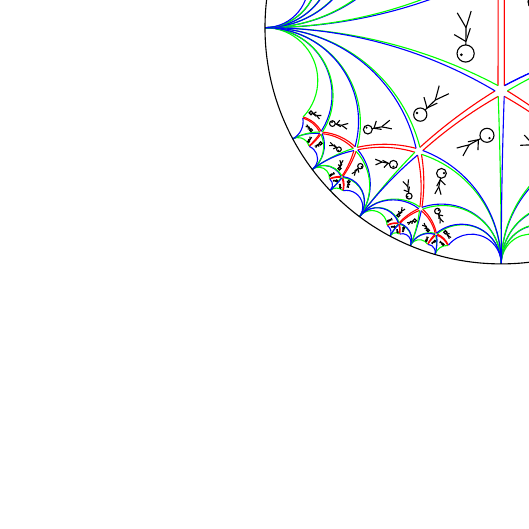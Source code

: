 \pgfdeclarelayer{background}
\pgfdeclarelayer{foreground}
\pgfsetlayers{background,main,foreground}
\begin{tikzpicture}
\begin{pgfonlayer}{foreground}\draw (0,0) circle (3.0);\end{pgfonlayer}

\begin{pgfonlayer}{background}
\draw[black, fill=black] (1.309,-1.198) circle (0.006);
\draw[black, fill=black] (-0.805,2.179) circle (0.004);
\draw[black, fill=black] (1.248,-1.882) circle (0.004);
\draw[black, fill=black] (1.189,2.147) circle (0.003);
\draw[black, fill=black] (-0.727,-1.847) circle (0.005);
\draw[black, fill=black] (1.710,1.270) circle (0.004);
\draw[black, fill=black] (-1.369,-1.765) circle (0.004);
\draw[black, fill=black] (-2.257,1.155) circle (0.003);
\draw[black, fill=black] (-2.414,1.367) circle (0.001);
\draw[black, fill=black] (1.898,-1.894) circle (0.002);
\draw[black, fill=black] (-2.103,1.833) circle (0.001);
\draw[black, fill=black] (-2.059,1.974) circle (0.001);
\draw[black, fill=black] (1.203,-2.505) circle (0.001);
\draw[black, fill=black] (-1.365,2.418) circle (0.001);
\draw[black, fill=black] (0.932,-2.636) circle (0.001);
\draw[black, fill=black] (-0.634,2.691) circle (0.001);
\draw[black, fill=black] (0.888,-2.751) circle (0.001);
\draw[black, fill=black] (0.798,-2.714) circle (0.001);
\draw[black, fill=black] (-0.974,2.730) circle (0.001);
\draw[black, fill=black] (0.740,2.759) circle (0.001);
\draw[black, fill=black] (-0.703,-2.587) circle (0.002);
\draw[black, fill=black] (0.634,-2.691) circle (0.001);
\draw[black, fill=black] (0.957,2.707) circle (0.001);
\draw[black, fill=black] (-0.731,2.790) circle (0.001);
\draw[black, fill=black] (-0.838,-2.715) circle (0.001);
\draw[black, fill=black] (-0.643,2.823) circle (0.001);
\draw[black, fill=black] (0.507,0.344) circle (0.009);
\draw[black, fill=black] (-1.898,1.894) circle (0.002);
\draw[black, fill=black] (-0.507,-0.344) circle (0.009);
\draw[black, fill=black] (2.033,-1.648) circle (0.002);
\draw[black, fill=black] (-0.651,0.670) circle (0.008);
\draw[black, fill=black] (-1.203,2.505) circle (0.001);
\draw[black, fill=black] (0.149,1.403) circle (0.007);
\draw[black, fill=black] (1.222,-2.257) circle (0.002);
\draw[black, fill=black] (-0.597,1.654) circle (0.006);
\draw[black, fill=black] (-0.740,2.512) circle (0.002);
\draw[black, fill=black] (0.651,-0.670) circle (0.008);
\draw[black, fill=black] (1.019,-2.479) circle (0.002);
\draw[black, fill=black] (1.069,1.084) circle (0.007);
\draw[black, fill=black] (0.937,2.580) circle (0.001);
\draw[black, fill=black] (2.286,1.478) circle (0.002);
\draw[black, fill=black] (2.421,1.309) circle (0.001);
\draw[black, fill=black] (-2.497,1.236) circle (0.001);
\draw[black, fill=black] (2.257,-1.155) circle (0.003);
\draw[black, fill=black] (-2.376,1.527) circle (0.001);
\draw[black, fill=black] (2.414,-1.367) circle (0.001);
\draw[black, fill=black] (-2.144,1.948) circle (0.001);
\draw[black, fill=black] (-2.614,1.144) circle (0.001);
\draw[black, fill=black] (2.376,-1.527) circle (0.001);
\draw[black, fill=black] (-2.171,-1.871) circle (0.001);
\draw[black, fill=black] (-2.480,1.464) circle (0.001);
\draw[black, fill=black] (2.144,-1.948) circle (0.001);
\draw[black, fill=black] (-2.453,-1.444) circle (0.001);
\draw[black, fill=black] (-2.200,1.879) circle (0.001);
\draw[black, fill=black] (2.401,1.556) circle (0.001);
\draw[black, fill=black] (-1.332,2.552) circle (0.001);
\draw[black, fill=black] (1.656,-1.718) circle (0.003);
\draw[black, fill=black] (0.740,-2.512) circle (0.002);
\draw[black, fill=black] (-1.887,1.260) circle (0.004);
\draw[black, fill=black] (-0.932,2.636) circle (0.001);
\draw[black, fill=black] (-2.033,1.648) circle (0.002);
\draw[black, fill=black] (-0.798,2.714) circle (0.001);
\draw[black, fill=black] (0.805,-2.179) circle (0.004);
\draw[black, fill=black] (-0.937,-2.580) circle (0.001);
\draw[black, fill=black] (-1.222,2.257) circle (0.002);
\draw[black, fill=black] (0.703,2.587) circle (0.002);
\draw[black, fill=black] (-1.019,2.479) circle (0.002);
\draw[black, fill=black] (0.838,2.715) circle (0.001);
\draw[black, fill=black] (-1.189,-2.147) circle (0.003);
\draw[black, fill=black] (1.319,2.598) circle (0.001);
\draw[black, fill=black] (-0.740,-2.759) circle (0.001);
\draw[black, fill=black] (-1.233,-2.544) circle (0.001);
\draw[black, fill=black] (0.599,2.733) circle (0.001);
\draw[black, fill=black] (1.442,2.455) circle (0.001);
\draw[black, fill=black] (0.668,2.827) circle (0.001);
\draw[black, fill=black] (-1.357,-2.533) circle (0.001);
\draw[black, fill=black] (-0.957,-2.707) circle (0.001);
\draw[black, fill=black] (2.046,2.034) circle (0.001);
\draw[black, fill=black] (0.898,2.773) circle (0.001);
\draw[black, fill=black] (-1.929,-1.956) circle (0.001);
\draw[black, fill=black] (2.171,1.871) circle (0.001);
\draw[black, fill=black] (-1.319,-2.598) circle (0.001);
\draw[black, fill=black] (0.507,0.344) circle (0.009);
\draw[black, fill=black] (-0.149,-1.403) circle (0.007);
\draw[black, fill=black] (0.597,-1.654) circle (0.006);
\draw[black, fill=black] (-1.309,1.198) circle (0.006);
\draw[black, fill=black] (-1.248,1.882) circle (0.004);
\draw[black, fill=black] (-1.069,-1.084) circle (0.007);
\draw[black, fill=black] (0.727,1.847) circle (0.005);
\draw[black, fill=black] (1.369,1.765) circle (0.004);
\draw[black, fill=black] (-1.656,1.718) circle (0.003);
\draw[black, fill=black] (-0.796,-2.318) circle (0.003);
\draw[black, fill=black] (2.103,-1.833) circle (0.001);
\draw[black, fill=black] (1.316,2.382) circle (0.002);
\draw[black, fill=black] (-1.951,2.049) circle (0.001);
\draw[black, fill=black] (-1.093,-2.461) circle (0.002);
\draw[black, fill=black] (2.059,-1.974) circle (0.001);
\draw[black, fill=black] (2.064,1.789) circle (0.002);
\draw[black, fill=black] (-1.410,2.534) circle (0.001);
\draw[black, fill=black] (-1.774,-1.768) circle (0.003);
\draw[black, fill=black] (1.365,-2.418) circle (0.001);
\draw[black, fill=black] (2.148,1.199) circle (0.003);
\draw[black, fill=black] (-1.252,2.605) circle (0.001);
\draw[black, fill=black] (-2.067,-1.560) circle (0.002);
\draw[black, fill=black] (1.332,-2.552) circle (0.001);
\draw[black, fill=black] (2.212,-1.473) circle (0.002);
\draw[black, fill=black] (-0.888,2.751) circle (0.001);
\draw[black, fill=black] (1.951,-2.049) circle (0.001);
\draw[black, fill=black] (-2.417,-1.068) circle (0.002);
\draw[black, fill=black] (-2.056,2.057) circle (0.001);
\draw[black, fill=black] (2.545,1.229) circle (0.001);
\draw[black, fill=black] (2.613,1.105) circle (0.001);
\draw[black, fill=black] (1.410,-2.534) circle (0.001);
\draw[black, fill=black] (-1.476,2.465) circle (0.001);
\draw[black, fill=black] (1.252,-2.605) circle (0.001);
\draw[black, fill=black] (0.796,2.318) circle (0.003);
\draw[black, fill=black] (1.093,2.461) circle (0.002);
\draw[black, fill=black] (-1.710,-1.270) circle (0.004);
\draw[black, fill=black] (1.774,1.768) circle (0.003);
\draw[black, fill=black] (2.067,1.560) circle (0.002);
\draw[black, fill=black] (-2.212,1.473) circle (0.002);
\draw[black, fill=black] (1.887,-1.260) circle (0.004);
\draw[black, fill=black] (-1.316,-2.382) circle (0.002);
\draw[black, fill=black] (-2.087,-1.951) circle (0.001);
\draw[black, fill=black] (1.233,2.544) circle (0.001);
\draw[black, fill=black] (2.453,1.444) circle (0.001);
\draw[black, fill=black] (1.357,2.533) circle (0.001);
\draw[black, fill=black] (-2.286,-1.478) circle (0.002);
\draw[black, fill=black] (-2.064,-1.789) circle (0.002);
\draw[black, fill=black] (2.417,1.068) circle (0.002);
\draw[black, fill=black] (1.929,1.956) circle (0.001);
\draw[black, fill=black] (-2.421,-1.309) circle (0.001);
\draw[black, fill=black] (2.087,1.951) circle (0.001);
\draw[black, fill=black] (2.497,-1.236) circle (0.001);
\draw[black, fill=black] (-2.148,-1.199) circle (0.003);
\draw[black, fill=black] (-2.483,1.023) circle (0.002);
\draw[black, fill=black] (1.252,2.630) circle (0.001);
\draw[black, fill=black] (-1.442,-2.455) circle (0.001);
\draw[black, fill=black] (-2.046,-2.034) circle (0.001);
\draw[black, fill=black] (1.954,2.088) circle (0.001);
\end{pgfonlayer}

\draw[black] (-1.648,1.696) circle (0.043);
\draw[black] (-1.588, 1.699) arc (-104.312:-101.325:1.432);
\draw[black] (-1.588, 1.699) arc (-26.312:-21.413:0.825);
\draw[black] (-1.514, 1.707) arc (-82.073:-87.335:0.999);
\draw[black] (-1.514, 1.707) arc (-100.073:-95.838:1.340);
\draw[red] (1.081, -1.532) arc (104.810:77.123:1.559);
\draw[green] (1.081, -1.532) arc (167.229:90.087:1.967);
\draw[blue] (1.828, -1.520) arc (-165.296:-269.858:1.212);
\draw[black] (1.519, -1.260) arc (110.803:106.011:1.486);
\draw[black] (1.316,-1.235) circle (0.072);
\draw[black] (1.415, -1.246) arc (65.175:63.990:5.077);
\draw[black] (1.415, -1.246) arc (143.175:138.863:1.449);
\draw[black] (1.519, -1.260) arc (80.803:83.792:2.549);
\draw[black] (1.519, -1.260) arc (62.803:61.640:5.982);
\draw[red] (-1.006, 2.282) arc (8.603:-9.638:2.126);
\draw[green] (-1.006, 2.282) arc (-108.978:-0.113:0.759);
\draw[blue] (-1.013, 1.608) arc (-72.057:-0.059:1.463);
\draw[black] (-0.793, 2.022) arc (-138.075:-135.785:2.817);
\draw[black] (-0.825,2.165) circle (0.045);
\draw[black] (-0.811, 2.102) arc (-5.288:-7.676:1.960);
\draw[black] (-0.811, 2.102) arc (-107.288:-103.132:1.111);
\draw[black] (-0.793, 2.022) arc (11.925:12.898:5.974);
\draw[black] (-0.793, 2.022) arc (-6.075:-9.087:2.136);
\draw[red] (1.063, -1.618) arc (167.309:187.488:1.887);
\draw[green] (1.063, -1.618) arc (49.728:36.877:4.800);
\draw[blue] (1.033, -2.278) arc (125.069:36.932:0.558);
\draw[black] (1.187, -2.018) arc (-160.804:-159.565:3.841);
\draw[black] (1.221,-1.881) circle (0.050);
\draw[black] (1.203, -1.947) arc (147.533:152.154:0.913);
\draw[black] (1.203, -1.947) arc (45.533:44.335:3.444);
\draw[black] (1.187, -2.018) arc (169.196:164.579:1.139);
\draw[black] (1.187, -2.018) arc (151.196:156.780:0.874);
\draw[red] (1.033, 2.278) arc (172.512:192.691:1.887);
\draw[green] (1.033, 2.278) arc (-125.069:-36.932:0.558);
\draw[blue] (1.063, 1.618) arc (-49.728:-36.877:4.800);
\draw[black] (1.187, 2.018) arc (-139.196:-132.741:0.793);
\draw[black] (1.170,2.139) circle (0.038);
\draw[black] (1.177, 2.085) arc (169.389:171.242:2.115);
\draw[black] (1.177, 2.085) arc (-112.611:-107.204:0.688);
\draw[black] (1.187, 2.018) arc (-169.196:-173.425:1.139);
\draw[black] (1.187, 2.018) arc (172.804:175.600:1.901);
\draw[red] (-1.013, -1.608) arc (9.638:-8.603:2.126);
\draw[green] (-1.013, -1.608) arc (72.057:0.059:1.463);
\draw[blue] (-1.006, -2.282) arc (108.978:0.113:0.759);
\draw[black] (-0.793, -2.022) arc (18.075:14.285:1.550);
\draw[black] (-0.759,-1.850) circle (0.062);
\draw[black] (-0.776, -1.934) arc (150.933:151.508:8.899);
\draw[black] (-0.776, -1.934) arc (48.933:44.492:1.184);
\draw[black] (-0.793, -2.022) arc (-11.925:-10.842:5.974);
\draw[black] (-0.793, -2.022) arc (150.075:150.946:6.675);
\draw[red] (1.828, 1.520) arc (-77.123:-104.810:1.559);
\draw[green] (1.828, 1.520) arc (165.296:269.858:1.212);
\draw[blue] (1.081, 1.532) arc (-167.229:-90.087:1.967);
\draw[black] (1.519, 1.260) arc (-50.803:-50.853:154.540);
\draw[black] (1.694,1.294) circle (0.056);
\draw[black] (1.616, 1.278) arc (-96.587:-100.016:1.634);
\draw[black] (1.616, 1.278) arc (161.413:164.079:2.114);
\draw[black] (1.519, 1.260) arc (-80.803:-78.057:2.549);
\draw[black] (1.519, 1.260) arc (-98.803:-103.170:1.727);
\draw[red] (-1.096, -1.582) arc (72.975:102.080:1.444);
\draw[green] (-1.096, -1.582) arc (135.394:143.126:8.000);
\draw[blue] (-1.821, -1.551) arc (39.661:-36.820:0.686);
\draw[black] (-1.514, -1.707) arc (112.073:114.828:1.873);
\draw[black] (-1.369,-1.737) circle (0.051);
\draw[black] (-1.438, -1.721) arc (59.615:64.637:0.898);
\draw[black] (2.203,-1.462) circle (0.025);
\draw[black] (2.170, -1.476) arc (96.475:100.554:0.616);
\draw[black] (2.170, -1.476) arc (174.475:179.612:0.458);
\draw[black] (2.132, -1.496) arc (119.749:113.199:0.470);
\draw[black] (2.132, -1.496) arc (101.749:107.427:0.584);
\draw[red] (-2.287, 1.316) arc (-29.304:-73.793:0.386);
\draw[green] (-2.287, 1.316) arc (33.115:-89.798:0.851);
\draw[blue] (-2.516, 1.134) arc (43.788:-89.744:0.670);
\draw[black] (-2.345, 1.115) arc (-30.865:-38.202:0.437);
\draw[black] (-2.270,1.164) circle (0.031);
\draw[black] (-2.305, 1.140) arc (-73.875:-77.700:0.688);
\draw[black] (-2.305, 1.140) arc (4.125:-1.083:0.538);
\draw[black] (-2.345, 1.115) arc (-60.865:-54.586:0.534);
\draw[black] (-2.345, 1.115) arc (-78.865:-83.068:0.730);
\draw[red] (-2.305, 1.343) arc (32.827:48.370:0.780);
\draw[green] (-2.305, 1.343) arc (-84.754:-118.056:0.609);
\draw[blue] (-2.442, 1.503) arc (-14.049:-118.001:0.142);
\draw[black] (-2.427, 1.413) arc (58.918:59.032:13.114);
\draw[black] (-2.407,1.372) circle (0.017);
\draw[black] (-2.416, 1.393) arc (7.454:12.356:0.276);
\draw[black] (-2.416, 1.393) arc (-94.546:-97.153:0.511);
\draw[black] (-2.427, 1.413) arc (28.918:24.537:0.386);
\draw[black] (-2.427, 1.413) arc (10.918:16.695:0.263);
\draw[red] (2.011, -1.891) arc (-144.329:-160.356:1.299);
\draw[green] (2.011, -1.891) arc (98.090:216.762:0.320);
\draw[blue] (1.843, -1.570) arc (137.225:216.817:0.649);
\draw[black] (1.852, -1.828) arc (72.686:76.308:0.933);
\draw[black] (1.903,-1.883) circle (0.023);
\draw[black] (1.881, -1.859) arc (-155.047:-157.266:1.089);
\draw[black] (1.881, -1.859) arc (102.953:108.210:0.449);
\draw[black] (1.852, -1.828) arc (-137.314:-136.985:9.106);
\draw[black] (1.852, -1.828) arc (-155.314:-158.113:1.211);
\draw[red] (-2.033, 1.889) arc (-88.262:-114.239:0.333);
\draw[green] (-2.033, 1.889) arc (-25.843:-126.800:0.245);
\draw[blue] (-2.180, 1.918) arc (3.342:-126.745:0.138);
\draw[black] (-2.138, 1.859) arc (-87.789:-93.061:0.251);
\draw[black] (-2.101,1.841) circle (0.015);
\draw[black] (-2.120, 1.850) arc (45.780:46.111:3.555);
\draw[black] (-2.120, 1.850) arc (-56.220:-62.341:0.200);
\draw[black] (-2.138, 1.859) arc (-117.789:-115.800:0.751);
\draw[black] (-2.138, 1.859) arc (44.211:44.842:2.060);
\draw[red] (-2.024, 1.908) arc (-23.443:15.377:0.241);
\draw[green] (-2.024, 1.908) arc (38.976:46.394:1.690);
\draw[blue] (-2.013, 2.068) arc (-47.042:-133.552:0.116);
\draw[black] (-2.045, 2.004) arc (19.681:23.040:0.321);
\draw[black] (-2.053,1.973) circle (0.011);
\draw[black] (-2.049, 1.988) arc (-33.921:-27.561:0.152);
\draw[black] (-2.049, 1.988) arc (44.079:44.271:4.799);
\draw[black] (-2.045, 2.004) arc (-10.319:-17.372:0.169);
\draw[black] (-2.045, 2.004) arc (-28.319:-20.618:0.146);
\draw[red] (1.288, -2.485) arc (44.459:68.837:0.709);
\draw[green] (1.288, -2.485) arc (106.878:202.557:0.212);
\draw[blue] (1.038, -2.321) arc (-173.582:-157.388:1.644);
\draw[black] (1.158, -2.472) arc (95.958:103.490:0.300);
\draw[black] (1.205,-2.497) circle (0.016);
\draw[black] (1.184, -2.485) arc (44.033:46.148:0.811);
\draw[black] (1.184, -2.485) arc (122.033:128.248:0.260);
\draw[black] (1.158, -2.472) arc (65.958:61.104:0.433);
\draw[black] (1.158, -2.472) arc (47.958:51.194:0.730);
\draw[red] (-1.306, 2.481) arc (-80.681:-120.386:0.214);
\draw[green] (-1.306, 2.481) arc (-18.262:-143.008:0.282);
\draw[blue] (-1.449, 2.508) arc (-2.805:-142.954:0.195);
\draw[black] (-1.406, 2.442) arc (-84.728:-91.833:0.207);
\draw[black] (-1.365,2.426) circle (0.016);
\draw[black] (-1.385, 2.433) arc (-128.819:-131.055:0.564);
\draw[black] (-0.890,2.747) circle (0.008);
\draw[black] (-1.322,2.619) circle (0.005);
\draw[black] (-0.881, 2.739) arc (-149.994:-148.523:0.593);
\draw[black] (-1.327, 2.624) arc (20.451:21.156:0.544);
\draw[black] (-0.881, 2.739) arc (-71.994:-65.416:0.125);
\draw[black] (-1.327, 2.624) arc (-81.549:-87.814:0.064);
\draw[black] (-0.870, 2.730) arc (-128.512:-132.813:0.249);
\draw[black] (-1.331, 2.629) arc (-142.832:-141.204:0.299);
\draw[black] (-0.870, 2.730) arc (-146.512:-144.114:0.508);
\draw[black] (-1.331, 2.629) arc (19.168:20.217:0.402);
\draw[red] (0.841, -2.626) arc (45.571:29.160:0.544);
\draw[red] (-1.289, 2.628) arc (-47.965:-5.686:0.076);
\draw[green] (0.841, -2.626) arc (107.990:22.672:0.254);
\draw[green] (-1.289, 2.628) arc (14.455:25.984:0.363);
\draw[blue] (0.936, -2.749) arc (146.741:22.726:0.124);
\draw[blue] (-1.265, 2.677) arc (-68.105:-153.962:0.039);
\draw[black] (0.941, -2.678) arc (50.901:46.899:0.318);
\draw[black] (-1.283, 2.661) arc (-2.655:1.116:0.097);
\draw[black] (0.926,-2.640) circle (0.015);
\draw[black] (-1.290,2.652) circle (0.004);
\draw[black] (0.933, -2.659) arc (-176.913:-175.200:0.671);
\draw[black] (-1.286, 2.656) arc (-56.592:-49.954:0.049);
\draw[black] (0.933, -2.659) arc (81.087:75.557:0.213);
\draw[black] (-1.286, 2.656) arc (21.408:21.900:0.634);
\draw[black] (0.941, -2.678) arc (20.901:21.137:6.171);
\draw[black] (-1.283, 2.661) arc (-32.655:-40.127:0.054);
\draw[black] (0.941, -2.678) arc (-177.099:-174.947:0.588);
\draw[black] (-1.283, 2.661) arc (-50.655:-42.598:0.048);
\draw[red] (-0.670, 2.762) arc (-23.375:-67.620:0.269);
\draw[red] (0.931, -2.752) arc (30.770:49.737:0.462);
\draw[green] (-0.670, 2.762) arc (-140.956:-0.228:0.377);
\draw[green] (0.931, -2.752) arc (93.189:196.192:0.100);
\draw[blue] (-0.815, 2.620) arc (-130.039:-0.173:0.496);
\draw[blue] (0.832, -2.635) arc (167.318:196.246:0.490);
\draw[black] (-0.670, 2.646) arc (-4.284:-6.930:0.895);
\draw[black] (0.870, -2.730) arc (81.488:89.068:0.154);
\draw[black] (-0.643,2.692) circle (0.017);
\draw[black] (0.890,-2.747) circle (0.008);
\draw[black] (-0.654, 2.671) arc (-47.771:-53.449:0.297);
\draw[black] (0.881, -2.739) arc (30.006:31.477:0.593);
\draw[black] (-0.654, 2.671) arc (-149.771:-147.887:0.921);
\draw[black] (0.881, -2.739) arc (108.006:114.584:0.125);
\draw[black] (-0.670, 2.646) arc (-34.284:-28.696:0.379);
\draw[black] (0.870, -2.730) arc (51.488:47.187:0.249);
\draw[black] (-0.670, 2.646) arc (-52.284:-59.631:0.310);
\draw[black] (0.870, -2.730) arc (33.488:35.886:0.508);
\draw[red] (0.820, -2.633) arc (110.626:155.670:0.253);
\draw[red] (-0.940, 2.752) arc (-94.429:-133.019:0.102);
\draw[green] (0.820, -2.633) arc (173.045:196.249:0.615);
\draw[green] (-0.940, 2.752) arc (-32.010:-157.271:0.121);
\draw[blue] (0.678, -2.766) arc (93.251:16.303:0.159);
\draw[blue] (-1.002, 2.779) arc (-15.438:-157.216:0.081);
\draw[black] (0.761, -2.730) arc (159.041:163.605:0.287);
\draw[black] (-0.989, 2.745) arc (-99.167:-106.208:0.095);
\draw[black] (0.793,-2.709) circle (0.013);
\draw[black] (-0.973,2.733) circle (0.007);
\draw[black] (0.777, -2.718) arc (104.958:111.428:0.178);
\draw[black] (-0.981, 2.739) arc (-143.545:-145.363:0.318);
\draw[black] (0.777, -2.718) arc (-177.042:-175.662:0.790);
\draw[black] (-0.981, 2.739) arc (-65.545:-72.207:0.092);
\draw[black] (0.761, -2.730) arc (129.041:121.402:0.186);
\draw[black] (-0.989, 2.745) arc (-129.167:-124.584:0.161);
\draw[black] (0.761, -2.730) arc (111.041:119.042:0.171);
\draw[black] (-0.989, 2.745) arc (-147.167:-148.921:0.368);
\draw[red] (0.678, 2.766) arc (-155.670:-110.626:0.253);
\draw[red] (-0.935, 2.759) arc (-30.380:-0.952:0.116);
\draw[green] (0.678, 2.766) arc (-93.251:-16.303:0.159);
\draw[green] (-0.935, 2.759) arc (-147.961:-161.069:0.382);
\draw[blue] (0.820, 2.633) arc (-173.045:-196.249:0.615);
\draw[blue] (-0.919, 2.816) arc (-63.372:-161.015:0.038);
\draw[black] (0.761, 2.730) arc (-99.041:-91.067:0.172);
\draw[black] (-0.936, 2.797) arc (5.093:6.919:0.218);
\draw[black] (0.737,2.754) circle (0.011);
\draw[black] (-0.942,2.787) circle (0.004);
\draw[black] (0.747, 2.743) arc (-152.856:-148.280:0.240);
\draw[black] (-0.939, 2.792) arc (-47.752:-41.724:0.060);
\draw[black] (0.747, 2.743) arc (-74.856:-69.404:0.187);
\draw[black] (-0.939, 2.792) arc (-149.752:-151.040:0.273);
\draw[black] (0.761, 2.730) arc (-129.041:-136.262:0.186);
\draw[black] (-0.936, 2.797) arc (-24.907:-31.026:0.074);
\draw[black] (0.761, 2.730) arc (-147.041:-140.675:0.228);
\draw[black] (-0.936, 2.797) arc (-42.907:-35.762:0.058);
\draw[red] (-0.815, -2.620) arc (67.620:23.375:0.269);
\draw[red] (0.670, -2.762) arc (156.625:112.380:0.269);
\draw[green] (-0.815, -2.620) arc (130.039:0.173:0.496);
\draw[green] (0.670, -2.762) arc (39.044:179.772:0.377);
\draw[blue] (-0.670, -2.762) arc (140.956:0.228:0.377);
\draw[blue] (0.815, -2.620) arc (49.961:179.827:0.496);
\draw[black] (-0.670, -2.646) arc (64.284:56.750:0.290);
\draw[black] (0.670, -2.646) arc (175.716:173.070:0.895);
\draw[black] (-0.709,-2.597) circle (0.022);
\draw[black] (0.643,-2.692) circle (0.017);
\draw[black] (-0.689, -2.620) arc (21.136:17.655:0.523);
\draw[black] (0.654, -2.671) arc (132.229:126.551:0.297);
\draw[black] (-0.689, -2.620) arc (99.136:93.342:0.335);
\draw[black] (0.654, -2.671) arc (30.229:32.113:0.921);
\draw[black] (-0.670, -2.646) arc (34.284:40.399:0.379);
\draw[black] (0.670, -2.646) arc (145.716:151.304:0.379);
\draw[black] (-0.670, -2.646) arc (16.284:12.545:0.560);
\draw[black] (0.670, -2.646) arc (127.716:120.369:0.310);
\draw[red] (0.936, 2.749) arc (-29.160:-45.571:0.544);
\draw[red] (-0.679, 2.774) arc (-145.565:-158.141:0.419);
\draw[green] (0.936, 2.749) arc (-146.741:-22.726:0.124);
\draw[green] (-0.679, 2.774) arc (-83.146:-163.694:0.149);
\draw[blue] (0.841, 2.626) arc (-107.990:-22.672:0.254);
\draw[blue] (-0.722, 2.855) arc (-40.560:-163.639:0.068);
\draw[black] (0.941, 2.678) arc (-170.901:-166.780:0.350);
\draw[black] (-0.731, 2.814) arc (-138.452:-141.995:0.206);
\draw[black] (0.952,2.707) circle (0.010);
\draw[black] (-0.727,2.792) circle (0.008);
\draw[black] (0.947, 2.694) arc (-38.735:-41.027:0.445);
\draw[black] (-0.729, 2.803) arc (-6.824:-4.529:0.289);
\draw[black] (0.947, 2.694) arc (-140.735:-134.988:0.173);
\draw[black] (-0.729, 2.803) arc (-108.824:-114.184:0.126);
\draw[black] (0.941, 2.678) arc (-20.901:-20.697:6.171);
\draw[black] (-0.731, 2.814) arc (11.548:11.076:1.779);
\draw[black] (0.941, 2.678) arc (-38.901:-41.810:0.498);
\draw[black] (-0.731, 2.814) arc (-6.452:-3.660:0.261);
\draw[red] (-0.832, -2.635) arc (130.263:149.230:0.462);
\draw[red] (-0.665, 2.776) arc (-80.345:-31.616:0.150);
\draw[green] (-0.832, -2.635) arc (12.682:-16.246:0.490);
\draw[green] (-0.665, 2.776) arc (-17.926:12.666:0.286);
\draw[blue] (-0.931, -2.752) arc (86.811:-16.192:0.100);
\draw[blue] (-0.563, 2.845) arc (-94.035:-167.280:0.105);
\draw[black] (-0.870, -2.730) arc (158.512:159.021:2.080);
\draw[black] (-0.620, 2.829) arc (-29.169:-23.965:0.159);
\draw[black] (-0.843,-2.711) circle (0.012);
\draw[black] (-0.641,2.819) circle (0.008);
\draw[black] (-0.856, -2.720) arc (106.681:111.911:0.184);
\draw[black] (-0.631, 2.823) arc (-83.568:-76.950:0.110);
\draw[black] (0.447, -0.000) arc (-150.000:-148.900:11.376);
\draw[green] (-2.011, 1.891) arc (-81.910:36.762:0.320);
\draw[blue] (-1.843, 1.570) arc (-42.775:36.817:0.649);
\draw[black] (0.452,0.328) circle (0.109);
\draw[black] (-1.852, 1.828) arc (-107.314:-103.692:0.933);
\draw[black] (0.448, 0.176) arc (160.978:161.822:11.964);
\draw[black] (0.448, 0.176) arc (-121.022:-120.154:11.487);
\draw[black] (-1.903,1.883) circle (0.023);
\draw[black] (0.447, -0.000) arc (180.000:178.723:9.852);
\draw[black] (-1.881, 1.859) arc (24.953:22.734:1.089);
\draw[black] (0.447, -0.000) arc (162.000:163.219:10.359);
\draw[black] (-1.881, 1.859) arc (-77.047:-71.790:0.449);
\draw[red] (-0.041, -0.736) arc (-0.360:0.360:117.247);
\draw[black] (-1.852, 1.828) arc (42.686:43.015:9.106);
\draw[green] (-0.041, -0.736) arc (62.059:89.973:6.316);
\draw[black] (-1.852, 1.828) arc (24.686:21.887:1.211);
\draw[blue] (-0.041, 0.736) arc (-62.059:-89.973:6.316);
\draw[red] (1.871, -1.561) arc (-164.155:-145.776:1.114);
\draw[black] (-0.447, 0.000) arc (30.000:31.100:11.376);
\draw[green] (1.871, -1.561) arc (78.264:53.143:1.333);
\draw[blue] (2.022, -1.884) arc (151.805:53.197:0.255);
\draw[black] (-0.452,-0.328) circle (0.109);
\draw[black] (2.034, -1.728) arc (-135.327:-134.706:4.048);
\draw[black] (-0.448, -0.176) arc (-19.022:-18.178:11.964);
\draw[black] (-0.448, -0.176) arc (58.978:59.846:11.487);
\draw[black] (2.019,-1.653) circle (0.027);
\draw[black] (-0.447, 0.000) arc (-0.000:-1.277:9.852);
\draw[black] (2.026, -1.690) arc (173.012:177.941:0.460);
\draw[black] (-0.447, 0.000) arc (-18.000:-16.781:10.359);
\draw[black] (2.026, -1.690) arc (71.012:68.963:1.086);
\draw[red] (-0.078, 0.803) arc (-121.670:-132.207:6.497);
\draw[black] (2.034, -1.728) arc (-165.327:-169.952:0.613);
\draw[green] (-0.078, 0.803) arc (-59.251:-89.970:5.714);
\draw[black] (2.034, -1.728) arc (176.673:182.527:0.440);
\draw[blue] (-1.032, 1.520) arc (-14.626:-89.915:2.034);
\draw[red] (-1.288, 2.485) arc (-135.541:-111.163:0.709);
\draw[black] (-0.838, 0.920) arc (-103.895:-105.823:5.385);
\draw[green] (-1.288, 2.485) arc (-73.122:22.557:0.212);
\draw[blue] (-1.038, 2.321) arc (6.418:22.612:1.644);
\draw[black] (-0.626,0.717) circle (0.101);
\draw[black] (-1.158, 2.472) arc (-84.042:-76.510:0.300);
\draw[black] (-0.728, 0.814) arc (28.297:28.869:15.310);
\draw[black] (-0.728, 0.814) arc (-73.703:-75.938:3.959);
\draw[black] (-1.205,2.497) circle (0.016);
\draw[black] (-0.838, 0.920) arc (-133.895:-133.653:45.531);
\draw[black] (-1.184, 2.485) arc (-135.967:-133.852:0.811);
\draw[black] (-0.838, 0.920) arc (28.105:28.954:12.178);
\draw[black] (-1.184, 2.485) arc (-57.967:-51.752:0.260);
\draw[red] (0.038, 0.872) arc (-60.387:-48.228:5.571);
\draw[black] (-1.158, 2.472) arc (-114.042:-118.896:0.433);
\draw[green] (0.038, 0.872) arc (-177.967:-179.999:60.000);
\draw[black] (-1.158, 2.472) arc (-132.042:-128.806:0.730);
\draw[blue] (0.996, 1.560) arc (-110.647:-179.944:1.538);
\draw[red] (1.047, -2.298) arc (65.255:43.030:0.796);
\draw[black] (0.408, 1.489) arc (-29.750:-28.691:8.615);
\draw[green] (1.047, -2.298) arc (127.674:36.934:0.533);
\draw[blue] (1.296, -2.477) arc (160.611:36.989:0.289);
\draw[black] (0.181,1.367) circle (0.089);
\draw[black] (1.266, -2.332) arc (68.694:64.034:0.572);
\draw[black] (0.290, 1.423) arc (-80.278:-77.212:2.545);
\draw[black] (0.290, 1.423) arc (177.722:177.203:14.754);
\draw[black] (1.213,-2.269) circle (0.030);
\draw[black] (0.408, 1.489) arc (-59.750:-62.925:3.063);
\draw[black] (1.239, -2.300) arc (-158.170:-157.528:3.679);
\draw[black] (0.408, 1.489) arc (-77.750:-73.908:2.418);
\draw[black] (1.239, -2.300) arc (99.830:94.254:0.438);
\draw[red] (-0.996, 1.560) arc (-131.772:-119.613:5.571);
\draw[black] (1.266, -2.332) arc (38.694:40.132:2.082);
\draw[green] (-0.996, 1.560) arc (-69.353:-0.056:1.538);
\draw[black] (1.266, -2.332) arc (-159.306:-158.341:2.722);
\draw[blue] (-0.038, 0.872) arc (-2.033:-0.001:60.000);
\draw[red] (-0.824, 2.610) arc (-11.723:-47.908:0.565);
\draw[green] (-0.824, 2.610) arc (-129.304:-0.171:0.504);
\draw[black] (-0.408, 1.489) arc (-90.250:-85.956:2.225);
\draw[blue] (-0.998, 2.305) arc (-110.327:-0.116:0.741);
\draw[black] (-0.775, 2.426) arc (12.999:12.358:5.986);
\draw[black] (-0.608,1.614) circle (0.075);
\draw[black] (-0.754,2.510) circle (0.027);
\draw[black] (-0.519, 1.556) arc (-140.669:-139.288:5.393);
\draw[black] (-0.763, 2.473) arc (-31.814:-36.436:0.590);
\draw[black] (-0.519, 1.556) arc (-62.669:-58.979:1.947);
\draw[black] (-0.763, 2.473) arc (-133.814:-130.803:0.917);
\draw[black] (-0.408, 1.489) arc (-120.250:-123.255:3.063);
\draw[black] (-0.775, 2.426) arc (-17.001:-13.060:0.866);
\draw[black] (-0.408, 1.489) arc (-138.250:-136.217:4.819);
\draw[black] (-0.775, 2.426) arc (-35.001:-41.023:0.620);
\draw[red] (0.078, -0.803) arc (58.330:47.793:6.497);
\draw[red] (1.015, -2.324) arc (129.728:167.190:0.527);
\draw[green] (0.078, -0.803) arc (120.749:90.030:5.714);
\draw[green] (1.015, -2.324) arc (-167.853:-157.385:2.553);
\draw[blue] (1.032, -1.520) arc (165.374:90.085:2.034);
\draw[blue] (0.838, -2.613) arc (104.771:22.669:0.268);
\draw[black] (0.838, -0.920) arc (76.105:74.177:5.385);
\draw[black] (0.963, -2.522) arc (172.793:176.224:0.673);
\draw[black] (0.626,-0.717) circle (0.101);
\draw[black] (1.008,-2.472) circle (0.023);
\draw[black] (0.728, -0.814) arc (-151.703:-151.131:15.310);
\draw[black] (0.985, -2.495) arc (119.397:125.430:0.339);
\draw[black] (0.728, -0.814) arc (106.297:104.062:3.959);
\draw[black] (0.985, -2.495) arc (-162.603:-162.181:4.640);
\draw[black] (0.838, -0.920) arc (46.105:46.347:45.531);
\draw[black] (0.963, -2.522) arc (142.793:136.005:0.373);
\draw[black] (0.838, -0.920) arc (-151.895:-151.046:12.178);
\draw[black] (0.963, -2.522) arc (124.793:132.157:0.327);
\draw[red] (1.032, 1.520) arc (-47.793:-58.330:6.497);
\draw[red] (0.838, 2.613) arc (-167.190:-129.728:0.527);
\draw[green] (1.032, 1.520) arc (-165.374:-90.085:2.034);
\draw[green] (0.838, 2.613) arc (-104.771:-22.669:0.268);
\draw[blue] (0.078, 0.803) arc (-120.749:-90.030:5.714);
\draw[blue] (1.015, 2.324) arc (167.853:157.385:2.553);
\draw[black] (0.838, 0.920) arc (163.895:165.513:6.773);
\draw[black] (0.963, 2.522) arc (-112.793:-105.072:0.317);
\draw[black] (1.028,1.104) circle (0.084);
\draw[black] (0.930,2.573) circle (0.019);
\draw[black] (0.943, 1.021) arc (-63.922:-65.103:7.033);
\draw[black] (0.944, 2.549) arc (-165.891:-162.209:0.524);
\draw[black] (0.943, 1.021) arc (-165.922:-163.220:3.040);
\draw[black] (0.944, 2.549) arc (-87.891:-82.260:0.320);
\draw[black] (0.838, 0.920) arc (-46.105:-45.878:45.531);
\draw[black] (0.963, 2.522) arc (-142.793:-149.115:0.373);
\draw[black] (0.838, 0.920) arc (-64.105:-65.464:8.071);
\draw[black] (0.963, 2.522) arc (-160.793:-155.554:0.492);
\draw[red] (-0.038, -0.872) arc (119.613:131.772:5.571);
\draw[red] (-0.998, -2.305) arc (47.908:11.723:0.565);
\draw[green] (-0.998, -2.305) arc (110.327:0.116:0.741);
\draw[green] (-0.038, -0.872) arc (2.033:0.001:60.000);
\draw[blue] (-0.824, -2.610) arc (129.304:0.171:0.504);
\draw[blue] (-0.996, -1.560) arc (69.353:0.056:1.538);
\draw[green] (2.290, 1.353) arc (-154.607:-233.083:0.364);
\draw[blue] (2.437, 1.509) arc (-112.378:-233.028:0.169);
\draw[black] (2.340, 1.498) arc (150.631:147.117:0.491);
\draw[black] (2.293,1.470) circle (0.020);
\draw[black] (2.317, 1.484) arc (-77.603:-75.531:0.752);
\draw[black] (2.317, 1.484) arc (-179.603:-184.774:0.308);
\draw[black] (2.340, 1.498) arc (-59.369:-59.666:6.632);
\draw[black] (2.340, 1.498) arc (-77.369:-74.819:0.675);
\draw[red] (2.304, 1.325) arc (-152.159:-106.976:0.364);
\draw[green] (2.304, 1.325) arc (-89.740:-61.941:0.736);
\draw[blue] (2.520, 1.147) arc (-169.395:-241.887:0.248);
\draw[black] (2.451, 1.261) arc (-102.962:-98.133:0.394);
\draw[black] (2.415,1.301) circle (0.018);
\draw[black] (2.431, 1.282) arc (-157.006:-150.714:0.264);
\draw[black] (2.431, 1.282) arc (-79.006:-77.278:0.910);
\draw[black] (2.451, 1.261) arc (-132.962:-140.544:0.270);
\draw[black] (2.451, 1.261) arc (-150.962:-143.113:0.254);
\draw[red] (-2.520, 1.147) arc (-73.024:-27.841:0.364);
\draw[green] (-2.520, 1.147) arc (-10.605:61.887:0.248);
\draw[blue] (-2.304, 1.325) arc (-90.260:-118.059:0.736);
\draw[black] (-2.451, 1.261) arc (-17.038:-9.385:0.258);
\draw[black] (-2.491,1.230) circle (0.016);
\draw[black] (-2.472, 1.243) arc (-70.861:-66.137:0.338);
\draw[black] (-2.472, 1.243) arc (7.139:12.240:0.292);
\draw[black] (-2.451, 1.261) arc (-47.038:-54.275:0.270);
\draw[black] (-2.451, 1.261) arc (-65.038:-58.543:0.322);
\draw[red] (2.287, -1.316) arc (150.696:106.207:0.386);
\draw[green] (2.287, -1.316) arc (-146.885:-269.798:0.851);
\draw[blue] (2.516, -1.134) arc (-136.212:-269.744:0.670);
\draw[black] (2.345, -1.115) arc (149.135:141.798:0.437);
\draw[black] (2.270,-1.164) circle (0.031);
\draw[black] (2.305, -1.140) arc (106.125:102.300:0.688);
\draw[black] (2.305, -1.140) arc (-175.875:-181.083:0.538);
\draw[black] (2.345, -1.115) arc (119.135:125.414:0.534);
\draw[black] (2.345, -1.115) arc (101.135:96.932:0.730);
\draw[red] (-2.437, 1.509) arc (49.959:37.026:0.951);
\draw[green] (-2.437, 1.509) arc (-67.622:53.028:0.169);
\draw[blue] (-2.290, 1.353) arc (-25.393:53.083:0.364);
\draw[black] (-2.340, 1.498) arc (-90.631:-86.162:0.435);
\draw[black] (-2.377,1.520) circle (0.013);
\draw[blue] (0.041, -0.736) arc (117.941:90.027:6.316);
\draw[black] (-2.361, 1.510) arc (41.159:39.264:0.732);
\draw[black] (-2.361, 1.510) arc (-60.841:-55.040:0.232);
\draw[black] (-2.340, 1.498) arc (-120.631:-120.890:6.632);
\draw[black] (-2.340, 1.498) arc (41.369:39.022:0.836);
\draw[red] (2.305, -1.343) arc (-147.173:-131.630:0.780);
\draw[green] (2.305, -1.343) arc (95.246:61.944:0.609);
\draw[blue] (2.442, -1.503) arc (165.951:61.999:0.142);
\draw[black] (2.427, -1.413) arc (-121.082:-120.968:13.114);
\draw[black] (2.407,-1.372) circle (0.017);
\draw[black] (2.416, -1.393) arc (-172.546:-167.644:0.276);
\draw[black] (2.416, -1.393) arc (85.454:82.847:0.511);
\draw[black] (2.427, -1.413) arc (-151.082:-155.463:0.386);
\draw[black] (2.427, -1.413) arc (-169.082:-163.305:0.263);
\draw[red] (-2.177, 1.923) arc (-112.724:-84.624:0.300);
\draw[green] (-2.177, 1.923) arc (-50.305:46.336:0.097);
\draw[blue] (-2.033, 1.901) arc (32.957:46.391:0.930);
\draw[black] (-2.118, 1.943) arc (-59.504:-51.489:0.135);
\draw[black] (-2.143,1.944) circle (0.008);
\draw[black] (-2.132, 1.943) arc (-111.810:-109.362:0.336);
\draw[black] (-2.132, 1.943) arc (-33.810:-27.342:0.119);
\draw[black] (-2.118, 1.943) arc (-89.504:-94.828:0.189);
\draw[black] (-2.118, 1.943) arc (-107.504:-103.787:0.305);
\draw[red] (2.033, -1.889) arc (91.738:65.761:0.333);
\draw[green] (2.033, -1.889) arc (154.157:53.200:0.245);
\draw[blue] (2.180, -1.918) arc (-176.658:-306.745:0.138);
\draw[green] (-2.540, 1.141) arc (-73.936:-112.601:0.347);
\draw[green] (2.016, 2.078) arc (164.499:136.410:0.223);
\draw[blue] (-2.645, 1.228) arc (-5.542:-112.546:0.090);
\draw[blue] (2.079, 2.104) arc (-119.793:-223.535:0.044);
\draw[black] (-2.627, 1.173) arc (-112.240:-112.484:3.967);
\draw[black] (2.050, 2.108) arc (-48.918:-48.274:0.732);
\draw[black] (-2.610,1.148) circle (0.011);
\draw[black] (2.036,2.106) circle (0.005);
\draw[black] (-2.618, 1.160) arc (16.485:21.296:0.183);
\draw[black] (2.043, 2.107) arc (-100.944:-95.500:0.079);
\draw[black] (-2.618, 1.160) arc (-85.515:-88.482:0.294);
\draw[black] (2.043, 2.107) arc (157.056:154.756:0.183);
\draw[black] (-2.627, 1.173) arc (37.760:33.615:0.267);
\draw[black] (2.050, 2.108) arc (-78.918:-84.010:0.106);
\draw[black] (-2.627, 1.173) arc (19.760:25.409:0.175);
\draw[black] (2.050, 2.108) arc (-96.918:-90.520:0.076);
\draw[red] (2.437, -1.509) arc (-130.041:-142.974:0.951);
\draw[red] (-2.180, -1.918) arc (114.239:88.262:0.333);
\draw[green] (2.437, -1.509) arc (112.378:233.028:0.169);
\draw[green] (-2.180, -1.918) arc (-3.342:126.745:0.138);
\draw[blue] (2.290, -1.353) arc (154.607:233.083:0.364);
\draw[blue] (-2.033, -1.889) arc (25.843:126.800:0.245);
\draw[black] (2.340, -1.498) arc (89.369:93.838:0.435);
\draw[black] (-2.138, -1.859) arc (-32.211:-29.703:0.595);
\draw[black] (2.377,-1.520) circle (0.013);
\draw[black] (-2.167,-1.875) circle (0.010);
\draw[black] (2.361, -1.510) arc (-138.841:-140.736:0.732);
\draw[black] (-2.154, -1.868) arc (101.194:97.790:0.308);
\draw[black] (2.361, -1.510) arc (119.159:124.960:0.232);
\draw[black] (-2.154, -1.868) arc (-0.806:4.253:0.205);
\draw[black] (2.340, -1.498) arc (59.369:59.110:6.632);
\draw[black] (-2.138, -1.859) arc (117.789:119.522:0.751);
\draw[black] (2.340, -1.498) arc (-138.631:-140.978:0.836);
\draw[black] (-2.138, -1.859) arc (99.789:95.322:0.331);
\draw[red] (-2.449, 1.504) arc (-74.281:-102.408:0.175);
\draw[red] (2.180, 1.927) arc (170.498:146.817:0.145);
\draw[green] (-2.449, 1.504) arc (-11.862:-117.999:0.137);
\draw[green] (2.180, 1.927) arc (-127.083:-226.333:0.093);
\draw[blue] (-2.534, 1.502) arc (15.173:-117.944:0.079);
\draw[blue] (2.202, 1.983) arc (-95.602:-226.279:0.050);
\draw[black] (-2.504, 1.474) arc (-75.270:-80.875:0.136);
\draw[black] (2.177, 1.971) arc (171.378:166.357:0.102);
\draw[black] (-2.481,1.468) circle (0.009);
\draw[black] (2.167,1.958) circle (0.006);
\draw[black] (-2.492, 1.471) arc (58.578:58.674:7.101);
\draw[black] (2.172, 1.964) arc (-55.479:-54.640:0.547);
\draw[black] (-2.492, 1.471) arc (-43.422:-49.790:0.111);
\draw[black] (2.172, 1.964) arc (-157.479:-163.666:0.077);
\draw[black] (-2.504, 1.474) arc (-105.270:-102.927:0.368);
\draw[black] (2.177, 1.971) arc (141.378:142.828:0.402);
\draw[black] (-2.504, 1.474) arc (56.730:57.107:1.984);
\draw[black] (2.177, 1.971) arc (-56.622:-55.427:0.422);
\draw[red] (-2.447, 1.516) arc (-9.373:29.329:0.134);
\draw[red] (2.187, 1.922) arc (-124.303:-81.532:0.092);
\draw[green] (-2.447, 1.516) arc (53.046:58.107:1.379);
\draw[green] (2.187, 1.922) arc (-61.884:-48.894:0.391);
\draw[blue] (-2.462, 1.604) arc (-33.090:-121.839:0.062);
\draw[blue] (2.253, 1.907) arc (-143.951:-228.839:0.049);
\draw[black] (-2.471, 1.565) arc (33.292:36.525:0.184);
\draw[black] (2.228, 1.924) arc (-78.535:-74.659:0.116);
\draw[black] (-2.471,1.548) circle (0.006);
\draw[black] (2.216,1.929) circle (0.005);
\draw[black] (-2.471, 1.556) arc (-20.336:-13.879:0.083);
\draw[black] (2.222, 1.927) arc (-132.507:-125.871:0.060);
\draw[black] (-2.471, 1.556) arc (57.664:57.679:35.857);
\draw[black] (2.222, 1.927) arc (-54.507:-53.904:0.632);
\draw[black] (-2.471, 1.565) arc (3.292:-3.797:0.094);
\draw[black] (2.228, 1.924) arc (-108.535:-116.048:0.066);
\draw[black] (-2.471, 1.565) arc (-14.708:-6.922:0.080);
\draw[black] (2.228, 1.924) arc (-126.535:-118.465:0.058);
\draw[red] (2.177, -1.923) arc (67.276:95.376:0.300);
\draw[red] (-2.442, -1.503) arc (-48.370:-32.827:0.780);
\draw[green] (2.177, -1.923) arc (129.695:226.336:0.097);
\draw[green] (-2.442, -1.503) arc (14.049:118.001:0.142);
\draw[blue] (2.033, -1.901) arc (-147.043:-133.609:0.930);
\draw[blue] (-2.305, -1.343) arc (84.754:118.056:0.609);
\draw[black] (2.118, -1.943) arc (120.496:128.511:0.135);
\draw[black] (-2.427, -1.413) arc (1.082:8.334:0.227);
\draw[black] (2.143,-1.944) circle (0.008);
\draw[black] (-2.447,-1.446) circle (0.012);
\draw[black] (2.132, -1.943) arc (68.190:70.638:0.336);
\draw[black] (-2.438, -1.432) arc (-50.064:-48.932:1.079);
\draw[black] (2.132, -1.943) arc (146.190:152.658:0.119);
\draw[black] (-2.438, -1.432) arc (27.936:34.410:0.179);
\draw[black] (2.118, -1.943) arc (90.496:85.172:0.189);
\draw[black] (-2.427, -1.413) arc (-28.918:-32.803:0.386);
\draw[black] (2.118, -1.943) arc (72.496:76.213:0.305);
\draw[black] (-2.427, -1.413) arc (-46.918:-44.999:0.890);
\draw[red] (-2.185, 1.918) arc (-58.090:-99.722:0.099);
\draw[red] (2.440, 1.515) arc (-173.439:-210.686:0.145);
\draw[green] (-2.185, 1.918) arc (4.329:-126.742:0.135);
\draw[green] (2.440, 1.515) arc (-111.020:-233.025:0.164);
\draw[blue] (-2.253, 1.905) arc (17.859:-126.688:0.094);
\draw[blue] (2.459, 1.606) arc (-93.105:-232.971:0.108);
\draw[black] (-2.222, 1.882) arc (-63.340:-70.779:0.097);
\draw[black] (2.418, 1.580) arc (-177.583:-184.420:0.132);
\draw[black] (-2.201,1.883) circle (0.008);
\draw[black] (2.406,1.555) circle (0.010);
\draw[black] (-2.212, 1.882) arc (-107.141:-109.633:0.247);
\draw[black] (2.412, 1.568) arc (137.819:136.226:0.494);
\draw[black] (-2.212, 1.882) arc (-29.141:-35.729:0.099);
\draw[black] (2.412, 1.568) arc (-144.181:-150.769:0.126);
\draw[black] (-2.222, 1.882) arc (-93.340:-88.032:0.148);
\draw[black] (2.418, 1.580) arc (152.417:156.722:0.233);
\draw[black] (-2.222, 1.882) arc (-111.340:-113.867:0.274);
\draw[black] (2.418, 1.580) arc (134.417:132.912:0.583);
\draw[red] (-2.185, 1.927) arc (5.550:31.569:0.129);
\draw[red] (2.451, 1.511) arc (-109.325:-79.131:0.159);
\draw[green] (-2.185, 1.927) arc (-112.031:-131.103:0.265);
\draw[green] (2.451, 1.511) arc (133.094:121.896:0.622);
\draw[blue] (-2.204, 1.982) arc (-30.850:-131.049:0.037);
\draw[blue] (2.533, 1.505) arc (-141.550:-238.050:0.054);
\draw[black] (-2.208, 1.957) arc (38.494:39.853:0.289);
\draw[black] (2.503, 1.523) arc (-73.174:-71.216:0.285);
\draw[black] (-2.207,1.945) circle (0.004);
\draw[black] (2.486,1.528) circle (0.006);
\draw[black] (-2.207, 1.951) arc (-14.046:-8.223:0.062);
\draw[black] (2.494, 1.525) arc (-126.076:-120.032:0.084);
\draw[black] (-2.207, 1.951) arc (-116.046:-117.743:0.205);
\draw[black] (2.494, 1.525) arc (131.924:130.773:0.426);
\draw[black] (-2.208, 1.957) arc (8.494:2.757:0.078);
\draw[black] (2.503, 1.523) arc (-103.174:-109.362:0.102);
\draw[black] (-2.208, 1.957) arc (-9.506:-2.633:0.059);
\draw[black] (2.503, 1.523) arc (-121.174:-113.996:0.080);
\draw[red] (2.007, -2.070) arc (-163.351:-200.804:0.259);
\draw[red] (-2.516, -1.134) arc (73.793:29.304:0.386);
\draw[green] (2.007, -2.070) arc (79.068:216.705:0.209);
\draw[green] (-2.516, -1.134) arc (-43.788:89.744:0.670);
\draw[blue] (2.013, -1.903) arc (96.777:216.760:0.312);
\draw[blue] (-2.287, -1.316) arc (-33.115:89.798:0.851);
\draw[black] (-1.385, 2.433) arc (-50.819:-57.193:0.210);
\draw[black] (-1.438, -1.721) arc (137.615:137.829:20.309);
\draw[black] (-1.406, 2.442) arc (-114.728:-109.787:0.325);
\draw[black] (-1.514, -1.707) arc (82.073:76.470:0.999);
\draw[black] (-1.406, 2.442) arc (-132.728:-134.979:0.631);
\draw[black] (-1.514, -1.707) arc (64.073:70.255:0.863);
\draw[red] (-1.301, 2.498) arc (-17.066:9.157:0.270);
\draw[red] (1.821, -1.551) arc (77.920:107.025:1.444);
\draw[green] (-1.301, 2.498) arc (-134.647:-151.919:0.619);
\draw[green] (1.821, -1.551) arc (140.339:216.820:0.686);
\draw[blue] (-1.292, 2.620) arc (-53.262:-151.865:0.081);
\draw[blue] (1.096, -1.582) arc (44.606:36.874:8.000);
\draw[black] (-1.320, 2.575) arc (16.319:17.768:0.577);
\draw[black] (1.514, -1.707) arc (127.927:134.455:0.833);
\draw[black] (-1.327,2.551) circle (0.009);
\draw[black] (1.648,-1.696) circle (0.043);
\draw[black] (-1.323, 2.563) arc (-36.206:-30.450:0.132);
\draw[black] (1.588, -1.699) arc (75.688:78.675:1.432);
\draw[black] (-1.323, 2.563) arc (-138.206:-139.771:0.472);
\draw[black] (1.588, -1.699) arc (153.688:158.587:0.825);
\draw[black] (-1.320, 2.575) arc (-13.681:-19.397:0.165);
\draw[black] (1.514, -1.707) arc (97.927:92.665:0.999);
\draw[black] (-1.320, 2.575) arc (-31.681:-24.866:0.126);
\draw[black] (1.514, -1.707) arc (79.927:84.162:1.340);
\draw[red] (0.824, -2.610) arc (168.277:132.092:0.565);
\draw[red] (-1.857, 1.512) arc (-46.610:-85.154:0.688);
\draw[green] (0.824, -2.610) arc (50.696:179.829:0.504);
\draw[green] (-1.857, 1.512) arc (15.809:-89.855:1.188);
\draw[blue] (0.998, -2.305) arc (69.673:179.884:0.741);
\draw[blue] (-2.271, 1.326) arc (32.427:-89.801:0.863);
\draw[black] (0.775, -2.426) arc (-167.001:-167.642:5.986);
\draw[black] (-2.029, 1.240) arc (-46.142:-52.613:0.728);
\draw[black] (0.754,-2.510) circle (0.027);
\draw[black] (-1.901,1.279) circle (0.047);
\draw[black] (0.763, -2.473) arc (148.186:143.564:0.590);
\draw[black] (-1.963, 1.258) arc (-90.143:-92.903:1.422);
\draw[black] (0.763, -2.473) arc (46.186:49.197:0.917);
\draw[black] (-1.963, 1.258) arc (-12.143:-17.221:0.816);
\draw[black] (0.775, -2.426) arc (162.999:166.940:0.866);
\draw[black] (-2.029, 1.240) arc (-76.142:-71.104:0.990);
\draw[black] (0.775, -2.426) arc (144.999:138.977:0.620);
\draw[black] (-2.029, 1.240) arc (-94.142:-97.101:1.535);
\draw[red] (-0.841, 2.626) arc (-134.429:-150.840:0.544);
\draw[red] (-1.871, 1.561) arc (15.845:34.224:1.114);
\draw[green] (-0.841, 2.626) arc (-72.010:-157.328:0.254);
\draw[green] (-1.871, 1.561) arc (-101.736:-126.857:1.333);
\draw[blue] (-0.936, 2.749) arc (-33.259:-157.274:0.124);
\draw[blue] (-2.022, 1.884) arc (-28.195:-126.803:0.255);
\draw[black] (-0.941, 2.678) arc (-129.099:-133.101:0.318);
\draw[black] (-2.034, 1.728) arc (44.673:45.294:4.048);
\draw[black] (-0.926,2.640) circle (0.015);
\draw[black] (-2.019,1.653) circle (0.027);
\draw[black] (-0.933, 2.659) arc (3.087:4.800:0.671);
\draw[black] (-2.026, 1.690) arc (-6.988:-2.059:0.460);
\draw[black] (-0.933, 2.659) arc (-98.913:-104.443:0.213);
\draw[black] (-2.026, 1.690) arc (-108.988:-111.037:1.086);
\draw[black] (-0.941, 2.678) arc (-159.099:-158.863:6.171);
\draw[black] (-2.034, 1.728) arc (14.673:10.048:0.613);
\draw[black] (-0.941, 2.678) arc (2.901:5.053:0.588);
\draw[black] (-2.034, 1.728) arc (-3.327:2.527:0.440);
\draw[red] (-0.820, 2.633) arc (-69.374:-24.330:0.253);
\draw[red] (1.006, -2.282) arc (-171.397:-189.638:2.126);
\draw[green] (-0.820, 2.633) arc (-6.955:16.249:0.615);
\draw[green] (1.006, -2.282) arc (71.022:179.887:0.759);
\draw[blue] (-0.678, 2.766) arc (-86.749:-163.697:0.159);
\draw[blue] (1.013, -1.608) arc (107.943:179.941:1.463);
\draw[black] (-0.761, 2.730) arc (-20.959:-16.395:0.287);
\draw[black] (0.793, -2.022) arc (41.925:44.215:2.817);
\draw[black] (-0.793,2.709) circle (0.013);
\draw[black] (0.825,-2.165) circle (0.045);
\draw[black] (-0.777, 2.718) arc (-75.042:-68.572:0.178);
\draw[black] (0.811, -2.102) arc (174.712:172.324:1.960);
\draw[black] (-0.777, 2.718) arc (2.958:4.338:0.790);
\draw[black] (0.811, -2.102) arc (72.712:76.868:1.111);
\draw[black] (-0.761, 2.730) arc (-50.959:-58.598:0.186);
\draw[black] (0.793, -2.022) arc (-168.075:-167.102:5.974);
\draw[black] (-0.761, 2.730) arc (-68.959:-60.958:0.171);
\draw[black] (0.793, -2.022) arc (173.925:170.913:2.136);
\draw[red] (-0.838, -2.613) arc (12.810:50.272:0.527);
\draw[red] (-1.047, 2.298) arc (-114.745:-136.970:0.796);
\draw[green] (-0.838, -2.613) arc (75.229:157.331:0.268);
\draw[green] (-1.047, 2.298) arc (-52.326:-143.066:0.533);
\draw[blue] (-1.015, -2.324) arc (-12.147:-22.615:2.553);
\draw[blue] (-1.296, 2.477) arc (-19.389:-143.011:0.289);
\draw[black] (-0.963, -2.522) arc (67.207:74.928:0.317);
\draw[black] (-1.266, 2.332) arc (-111.306:-115.966:0.572);
\draw[black] (-0.930,-2.573) circle (0.019);
\draw[black] (-1.213,2.269) circle (0.030);
\draw[black] (-0.944, -2.549) arc (14.109:17.791:0.524);
\draw[black] (-1.239, 2.300) arc (21.830:22.472:3.679);
\draw[black] (-0.944, -2.549) arc (92.109:97.740:0.320);
\draw[black] (-1.239, 2.300) arc (-80.170:-85.746:0.438);
\draw[black] (-0.963, -2.522) arc (37.207:30.885:0.373);
\draw[black] (-1.266, 2.332) arc (-141.306:-139.868:2.082);
\draw[black] (-0.963, -2.522) arc (19.207:24.446:0.492);
\draw[black] (-1.266, 2.332) arc (20.694:21.659:2.722);
\draw[red] (0.815, 2.620) arc (-112.380:-156.625:0.269);
\draw[red] (-1.015, 2.324) arc (-50.272:-12.810:0.527);
\draw[green] (0.815, 2.620) arc (-49.961:-179.827:0.496);
\draw[green] (-1.015, 2.324) arc (12.147:22.615:2.553);
\draw[blue] (0.670, 2.762) arc (-39.044:-179.772:0.377);
\draw[blue] (-0.838, 2.613) arc (-75.229:-157.331:0.268);
\draw[black] (0.670, 2.646) arc (-115.716:-123.250:0.290);
\draw[black] (-0.963, 2.522) arc (-7.207:-3.776:0.673);
\draw[black] (0.709,2.597) circle (0.022);
\draw[black] (-1.008,2.472) circle (0.023);
\draw[black] (0.689, 2.620) arc (-158.864:-162.345:0.523);
\draw[black] (-0.985, 2.495) arc (-60.603:-54.570:0.339);
\draw[black] (0.689, 2.620) arc (-80.864:-86.658:0.335);
\draw[black] (-0.985, 2.495) arc (17.397:17.819:4.640);
\draw[black] (0.670, 2.646) arc (-145.716:-139.601:0.379);
\draw[black] (-0.963, 2.522) arc (-37.207:-43.995:0.373);
\draw[black] (0.670, 2.646) arc (-163.716:-167.455:0.560);
\draw[black] (-0.963, 2.522) arc (-55.207:-47.843:0.327);
\draw[red] (0.832, 2.635) arc (-49.737:-30.770:0.462);
\draw[red] (-1.033, -2.278) arc (-7.488:12.691:1.887);
\draw[green] (0.832, 2.635) arc (-167.318:-196.246:0.490);
\draw[green] (-1.033, -2.278) arc (54.931:143.068:0.558);
\draw[blue] (0.931, 2.752) arc (-93.189:-196.192:0.100);
\draw[blue] (-1.063, -1.618) arc (130.272:143.123:4.800);
\draw[black] (0.870, 2.730) arc (-21.488:-20.979:2.080);
\draw[black] (-1.187, -2.018) arc (40.804:47.259:0.793);
\draw[black] (0.843,2.711) circle (0.012);
\draw[black] (-1.170,-2.139) circle (0.038);
\draw[black] (-1.177, -2.085) arc (-10.611:-8.758:2.115);
\draw[black] (0.856, 2.720) arc (-73.319:-68.089:0.184);
\draw[black] (0.856, 2.720) arc (-175.319:-177.657:0.405);
\draw[black] (-1.177, -2.085) arc (67.389:72.796:0.688);
\draw[black] (0.870, 2.730) arc (-51.488:-56.332:0.249);
\draw[black] (-1.187, -2.018) arc (10.804:6.575:1.139);
\draw[black] (-0.856, -2.720) arc (4.681:2.343:0.405);
\draw[black] (-0.631, 2.823) arc (-5.568:-3.612:0.350);
\draw[black] (-0.870, -2.730) arc (128.512:123.668:0.249);
\draw[black] (-0.620, 2.829) arc (-59.169:-67.194:0.111);
\draw[black] (-0.870, -2.730) arc (110.512:116.672:0.176);
\draw[black] (-0.620, 2.829) arc (-77.169:-68.907:0.106);
\draw[red] (1.292, 2.620) arc (170.843:197.066:0.270);
\draw[red] (-0.678, -2.766) arc (24.330:69.374:0.253);
\draw[green] (1.292, 2.620) arc (-126.738:-28.135:0.081);
\draw[green] (-0.678, -2.766) arc (86.749:163.697:0.159);
\draw[blue] (1.301, 2.498) arc (-45.353:-28.081:0.619);
\draw[blue] (-0.820, -2.633) arc (6.955:-16.249:0.615);
\draw[black] (1.320, 2.575) arc (-136.319:-128.327:0.114);
\draw[black] (-0.761, -2.730) arc (80.959:88.933:0.172);
\draw[black] (1.316,2.597) circle (0.007);
\draw[black] (-0.737,-2.754) circle (0.011);
\draw[black] (1.317, 2.587) arc (171.535:173.768:0.310);
\draw[black] (-0.747, -2.743) arc (27.144:31.720:0.240);
\draw[black] (1.317, 2.587) arc (-110.465:-103.912:0.099);
\draw[black] (-0.747, -2.743) arc (105.144:110.596:0.187);
\draw[black] (1.320, 2.575) arc (-166.319:-171.443:0.165);
\draw[black] (-0.761, -2.730) arc (50.959:43.738:0.186);
\draw[black] (1.320, 2.575) arc (175.681:179.117:0.279);
\draw[black] (-0.761, -2.730) arc (32.959:39.325:0.228);
\draw[red] (-1.291, -2.495) arc (13.252:-10.717:0.303);
\draw[red] (0.664, 2.768) arc (-101.014:-149.214:0.158);
\draw[green] (-1.291, -2.495) arc (75.671:-22.554:0.202);
\draw[green] (0.664, 2.768) arc (-38.595:-179.769:0.373);
\draw[blue] (-1.288, -2.621) arc (106.864:-22.500:0.110);
\draw[blue] (0.558, 2.842) arc (-31.633:-179.715:0.302);
\draw[black] (-1.247, -2.577) arc (14.475:9.457:0.217);
\draw[black] (0.570, 2.766) arc (-104.693:-112.713:0.182);
\draw[black] (-1.239,-2.544) circle (0.012);
\draw[black] (0.602,2.739) circle (0.014);
\draw[black] (-1.243, -2.560) arc (147.718:148.403:1.422);
\draw[black] (0.586, 2.751) arc (-147.107:-151.478:0.273);
\draw[black] (-1.243, -2.560) arc (45.718:39.650:0.167);
\draw[black] (0.586, 2.751) arc (-69.107:-74.679:0.230);
\draw[black] (-1.247, -2.577) arc (-15.525:-13.949:0.785);
\draw[black] (0.570, 2.766) arc (-134.693:-127.663:0.217);
\draw[black] (-1.247, -2.577) arc (146.475:147.498:1.050);
\draw[black] (0.570, 2.766) arc (-152.693:-157.503:0.289);
\draw[red] (1.449, 2.508) arc (-59.614:-99.319:0.214);
\draw[red] (0.673, 2.779) arc (-38.866:-23.538:0.339);
\draw[green] (1.449, 2.508) arc (-177.195:-37.046:0.195);
\draw[green] (0.673, 2.779) arc (-156.447:-192.663:0.240);
\draw[blue] (1.306, 2.481) arc (-161.738:-36.992:0.282);
\draw[blue] (0.720, 2.856) arc (-85.957:-192.608:0.058);
\draw[black] (1.406, 2.442) arc (-35.272:-36.078:2.021);
\draw[black] (0.685, 2.838) arc (166.507:166.496:54.699);
\draw[black] (1.438,2.459) circle (0.011);
\draw[black] (0.671,2.825) circle (0.007);
\draw[black] (1.424, 2.451) arc (-79.705:-84.828:0.224);
\draw[black] (0.678, 2.831) arc (-65.002:-59.970:0.115);
\draw[black] (1.424, 2.451) arc (178.295:181.547:0.357);
\draw[black] (0.678, 2.831) arc (-167.002:-169.825:0.202);
\draw[black] (1.406, 2.442) arc (-65.272:-60.866:0.325);
\draw[black] (0.685, 2.838) arc (-43.493:-47.935:0.163);
\draw[black] (1.406, 2.442) arc (-83.272:-90.010:0.235);
\draw[black] (0.685, 2.838) arc (-61.493:-55.590:0.109);
\draw[red] (-1.308, -2.491) arc (78.236:119.158:0.200);
\draw[red] (-0.936, -2.749) arc (150.840:134.429:0.544);
\draw[green] (-1.308, -2.491) arc (140.655:151.922:0.952);
\draw[green] (-0.936, -2.749) arc (33.259:157.274:0.124);
\draw[blue] (-1.446, -2.513) arc (56.739:-28.023:0.103);
\draw[blue] (-0.841, -2.626) arc (72.010:157.328:0.254);
\draw[black] (-1.385, -2.527) arc (122.916:126.595:0.255);
\draw[black] (-0.941, -2.678) arc (9.099:13.220:0.350);
\draw[black] (-1.357,-2.528) circle (0.010);
\draw[black] (-0.952,-2.707) circle (0.010);
\draw[black] (-1.371, -2.527) arc (69.131:75.597:0.129);
\draw[black] (-0.947, -2.694) arc (141.265:138.973:0.445);
\draw[black] (-1.371, -2.527) arc (147.131:147.607:1.674);
\draw[black] (-0.947, -2.694) arc (39.265:45.012:0.173);
\draw[black] (-1.385, -2.527) arc (92.916:85.636:0.142);
\draw[black] (-0.941, -2.678) arc (159.099:159.303:6.171);
\draw[black] (-1.385, -2.527) arc (74.916:82.776:0.125);
\draw[black] (-0.941, -2.678) arc (141.099:138.190:0.498);
\draw[red] (2.013, 2.068) arc (164.623:203.443:0.241);
\draw[red] (0.931, 2.757) arc (-153.331:-180.618:0.129);
\draw[green] (2.013, 2.068) arc (-132.958:-46.448:0.116);
\draw[green] (0.931, 2.757) arc (-90.912:-196.189:0.096);
\draw[blue] (2.024, 1.908) arc (141.024:133.606:1.690);
\draw[blue] (0.917, 2.816) arc (-63.037:-196.134:0.055);
\draw[black] (2.045, 2.004) arc (-139.681:-131.487:0.141);
\draw[black] (0.902, 2.791) arc (-154.141:-159.647:0.098);
\draw[black] (2.042,2.032) circle (0.009);
\draw[black] (0.901,2.774) circle (0.006);
\draw[black] (2.043, 2.019) arc (167.065:170.765:0.243);
\draw[black] (0.901, 2.782) arc (-20.446:-20.171:1.748);
\draw[black] (2.043, 2.019) arc (-114.935:-108.899:0.139);
\draw[black] (0.901, 2.782) arc (-122.446:-128.828:0.079);
\draw[black] (2.045, 2.004) arc (-169.681:-176.192:0.169);
\draw[black] (0.902, 2.791) arc (175.859:178.008:0.285);
\draw[black] (2.045, 2.004) arc (172.319:177.644:0.228);
\draw[black] (0.902, 2.791) arc (-22.141:-21.564:0.918);
\draw[red] (-2.013, -1.903) arc (20.804:-16.649:0.259);
\draw[red] (0.940, 2.757) arc (-88.299:-48.330:0.095);
\draw[green] (-2.013, -1.903) arc (83.223:-36.760:0.312);
\draw[green] (0.940, 2.757) arc (-25.880:-18.928:0.723);
\draw[blue] (-2.007, -2.070) arc (100.932:-36.705:0.209);
\draw[blue] (1.000, 2.781) arc (-110.749:-198.873:0.045);
\draw[black] (-1.946, -2.006) arc (17.423:10.632:0.242);
\draw[black] (0.971, 2.781) arc (-44.764:-41.362:0.127);
\draw[black] (-1.937,-1.957) circle (0.018);
\draw[black] (0.958,2.779) circle (0.004);
\draw[black] (-1.941, -1.981) arc (-27.064:-28.861:0.790);
\draw[black] (0.965, 2.780) arc (-98.509:-91.967:0.059);
\draw[black] (-1.941, -1.981) arc (50.936:44.588:0.237);
\draw[black] (0.965, 2.780) arc (-20.509:-20.356:2.441);
\draw[black] (-1.946, -2.006) arc (-12.577:-8.134:0.407);
\draw[black] (0.971, 2.781) arc (-74.764:-81.998:0.066);
\draw[black] (-1.946, -2.006) arc (-30.577:-32.329:0.910);
\draw[black] (0.971, 2.781) arc (-92.764:-84.865:0.057);
\draw[red] (2.180, 1.918) arc (-65.761:-91.738:0.333);
\draw[red] (-1.292, -2.620) arc (-9.157:17.066:0.270);
\draw[green] (2.180, 1.918) arc (176.658:306.745:0.138);
\draw[green] (-1.292, -2.620) arc (53.262:151.865:0.081);
\draw[blue] (2.033, 1.889) arc (-154.157:-53.200:0.245);
\draw[blue] (-1.301, -2.498) arc (134.647:151.919:0.619);
\draw[black] (2.138, 1.859) arc (147.789:150.297:0.595);
\draw[black] (-1.320, -2.575) arc (43.681:51.673:0.114);
\draw[black] (2.167,1.875) circle (0.010);
\draw[black] (-1.316,-2.597) circle (0.007);
\draw[black] (2.154, 1.868) arc (-78.806:-82.210:0.308);
\draw[black] (-1.317, -2.587) arc (-8.465:-6.232:0.310);
\draw[black] (2.154, 1.868) arc (179.194:184.253:0.205);
\draw[black] (-1.317, -2.587) arc (69.535:76.088:0.099);
\draw[black] (2.138, 1.859) arc (-62.211:-60.478:0.751);
\draw[black] (-1.320, -2.575) arc (13.681:8.557:0.165);
\draw[green] (0.041, 0.736) arc (-117.941:-90.027:6.316);
\draw[red] (0.041, 0.736) arc (179.640:180.360:117.247);
\draw[black] (0.447, 0.000) arc (-150.000:-148.900:11.376);
\draw[black] (0.452,0.328) circle (0.109);
\draw[black] (0.448, 0.176) arc (160.978:161.822:11.964);
\draw[black] (0.448, 0.176) arc (-121.022:-120.154:11.487);
\draw[black] (0.447, 0.000) arc (180.000:178.723:9.852);
\draw[black] (0.447, 0.000) arc (162.000:163.219:10.359);
\draw[red] (0.041, 0.736) arc (179.640:180.360:117.247);
\draw[green] (0.041, 0.736) arc (-117.941:-90.027:6.316);
\draw[blue] (0.041, -0.736) arc (117.941:90.027:6.316);
\draw[black] (-0.408, -1.489) arc (150.250:151.309:8.615);
\draw[black] (-0.181,-1.367) circle (0.089);
\draw[black] (-0.290, -1.423) arc (99.722:102.788:2.545);
\draw[black] (-0.290, -1.423) arc (-2.278:-2.797:14.754);
\draw[black] (-0.408, -1.489) arc (120.250:117.075:3.063);
\draw[black] (-0.408, -1.489) arc (102.250:106.092:2.418);
\draw[red] (0.996, -1.560) arc (48.228:60.387:5.571);
\draw[green] (0.996, -1.560) arc (110.647:179.944:1.538);
\draw[blue] (0.038, -0.872) arc (177.967:179.999:60.000);
\draw[black] (0.408, -1.489) arc (89.750:94.044:2.225);
\draw[black] (0.608,-1.614) circle (0.075);
\draw[black] (0.519, -1.556) arc (39.331:40.712:5.393);
\draw[black] (0.519, -1.556) arc (117.331:121.021:1.947);
\draw[black] (0.408, -1.489) arc (59.750:56.745:3.063);
\draw[black] (0.408, -1.489) arc (41.750:43.783:4.819);
\draw[red] (-1.081, 1.532) arc (-75.190:-102.877:1.559);
\draw[green] (-1.081, 1.532) arc (-12.771:-89.913:1.967);
\draw[blue] (-1.828, 1.520) arc (14.704:-89.858:1.212);
\draw[black] (-1.519, 1.260) arc (-69.197:-73.989:1.486);
\draw[black] (-1.316,1.235) circle (0.072);
\draw[black] (-1.415, 1.246) arc (-114.825:-116.010:5.077);
\draw[black] (-1.415, 1.246) arc (-36.825:-41.137:1.449);
\draw[black] (-1.519, 1.260) arc (-99.197:-96.208:2.549);
\draw[black] (-1.519, 1.260) arc (-117.197:-118.360:5.982);
\draw[red] (-1.063, 1.618) arc (-12.691:7.488:1.887);
\draw[green] (-1.063, 1.618) arc (-130.272:-143.123:4.800);
\draw[blue] (-1.033, 2.278) arc (-54.931:-143.068:0.558);
\draw[black] (-1.187, 2.018) arc (19.196:20.435:3.841);
\draw[black] (-1.221,1.881) circle (0.050);
\draw[black] (-1.203, 1.947) arc (-32.467:-27.846:0.913);
\draw[black] (-1.203, 1.947) arc (-134.467:-135.665:3.444);
\draw[black] (-1.187, 2.018) arc (-10.804:-15.421:1.139);
\draw[black] (-1.187, 2.018) arc (-28.804:-23.220:0.874);
\draw[red] (-1.032, -1.520) arc (132.207:121.670:6.497);
\draw[green] (-1.032, -1.520) arc (14.626:89.915:2.034);
\draw[blue] (-0.078, -0.803) arc (59.251:89.970:5.714);
\draw[black] (-0.838, -0.920) arc (-16.105:-14.487:6.773);
\draw[black] (-1.028,-1.104) circle (0.084);
\draw[black] (-0.943, -1.021) arc (116.078:114.897:7.033);
\draw[black] (-0.943, -1.021) arc (14.078:16.780:3.040);
\draw[black] (-0.838, -0.920) arc (133.895:134.122:45.531);
\draw[black] (-0.838, -0.920) arc (115.895:114.536:8.071);
\draw[red] (1.013, 1.608) arc (-170.362:-188.603:2.126);
\draw[green] (1.013, 1.608) arc (-107.943:-179.941:1.463);
\draw[blue] (1.006, 2.282) arc (-71.022:-179.887:0.759);
\draw[black] (0.793, 2.022) arc (-161.925:-165.715:1.550);
\draw[black] (0.759,1.850) circle (0.062);
\draw[black] (0.776, 1.934) arc (-29.067:-28.492:8.899);
\draw[black] (0.776, 1.934) arc (-131.067:-135.508:1.184);
\draw[black] (0.793, 2.022) arc (168.075:169.158:5.974);
\draw[black] (0.793, 2.022) arc (-29.925:-29.054:6.675);
\draw[red] (1.096, 1.582) arc (-107.025:-77.920:1.444);
\draw[green] (1.096, 1.582) arc (-44.606:-36.874:8.000);
\draw[blue] (1.821, 1.551) arc (-140.339:-216.820:0.686);
\draw[black] (1.514, 1.707) arc (-67.927:-65.172:1.873);
\draw[black] (1.369,1.737) circle (0.051);
\draw[black] (1.438, 1.721) arc (-120.385:-115.363:0.898);
\draw[black] (1.438, 1.721) arc (-42.385:-42.171:20.309);
\draw[black] (1.514, 1.707) arc (-97.927:-103.530:0.999);
\draw[black] (1.514, 1.707) arc (-115.927:-109.745:0.863);
\draw[red] (-1.821, 1.551) arc (-102.080:-72.975:1.444);
\draw[green] (-1.821, 1.551) arc (-39.661:36.820:0.686);
\draw[blue] (-1.096, 1.582) arc (-135.394:-143.126:8.000);
\draw[black] (-1.514, 1.707) arc (-52.073:-45.545:0.833);
\draw[black] (-0.775, -2.426) arc (47.001:40.596:0.545);
\draw[black] (2.138, -1.859) arc (92.211:86.939:0.251);
\draw[black] (-0.810,-2.330) circle (0.036);
\draw[black] (2.101,-1.841) circle (0.015);
\draw[black] (-0.792, -2.377) arc (2.467:0.512:1.524);
\draw[black] (2.120, -1.850) arc (-134.220:-133.889:3.555);
\draw[black] (-0.792, -2.377) arc (80.467:74.762:0.550);
\draw[black] (2.120, -1.850) arc (123.780:117.659:0.200);
\draw[black] (-0.775, -2.426) arc (17.001:21.377:0.866);
\draw[black] (2.138, -1.859) arc (62.211:64.200:0.751);
\draw[black] (-0.775, -2.426) arc (-0.999:-2.974:1.714);
\draw[black] (2.138, -1.859) arc (-135.789:-135.158:2.060);
\draw[red] (1.296, 2.477) arc (-43.030:-65.255:0.796);
\draw[red] (-2.007, 2.070) arc (16.649:-20.804:0.259);
\draw[green] (1.296, 2.477) arc (-160.611:-36.989:0.289);
\draw[green] (-2.007, 2.070) arc (-100.932:36.705:0.209);
\draw[blue] (1.047, 2.298) arc (-127.674:-36.934:0.533);
\draw[blue] (-2.013, 1.903) arc (-83.223:36.760:0.312);
\draw[black] (1.266, 2.332) arc (171.306:174.045:1.090);
\draw[black] (-1.946, 2.006) arc (42.577:42.345:7.891);
\draw[black] (1.306,2.384) circle (0.020);
\draw[black] (-1.956,2.045) circle (0.012);
\draw[black] (1.289, 2.362) arc (-55.671:-58.612:0.720);
\draw[black] (-1.951, 2.028) arc (-2.229:-7.058:0.266);
\draw[black] (1.289, 2.362) arc (-157.671:-152.724:0.422);
\draw[black] (-1.951, 2.028) arc (-104.229:-100.658:0.363);
\draw[black] (1.266, 2.332) arc (-38.694:-37.431:2.082);
\draw[black] (-1.946, 2.006) arc (12.577:16.521:0.407);
\draw[black] (1.266, 2.332) arc (-56.694:-60.501:0.781);
\draw[black] (-1.946, 2.006) arc (-5.423:-11.785:0.280);
\draw[red] (-1.038, -2.321) arc (111.163:135.541:0.709);
\draw[red] (2.024, -1.908) arc (156.557:195.377:0.241);
\draw[green] (-1.038, -2.321) arc (-6.418:-22.612:1.644);
\draw[green] (2.024, -1.908) arc (-141.024:-133.606:1.690);
\draw[blue] (-1.288, -2.485) arc (73.122:-22.557:0.212);
\draw[blue] (2.013, -2.068) arc (132.958:46.448:0.116);
\draw[black] (-1.158, -2.472) arc (144.042:145.422:1.504);
\draw[black] (2.045, -2.004) arc (-160.319:-156.960:0.321);
\draw[black] (-1.098,-2.450) circle (0.022);
\draw[black] (2.053,-1.973) circle (0.011);
\draw[black] (-1.128, -2.460) arc (91.780:97.194:0.346);
\draw[black] (2.049, -1.988) arc (146.079:152.439:0.152);
\draw[black] (-1.128, -2.460) arc (-10.220:-11.685:1.245);
\draw[black] (2.049, -1.988) arc (-135.921:-135.729:4.799);
\draw[black] (-1.158, -2.472) arc (114.042:108.661:0.433);
\draw[black] (2.045, -2.004) arc (169.681:162.628:0.169);
\draw[black] (-1.158, -2.472) arc (96.042:102.489:0.331);
\draw[black] (2.045, -2.004) arc (151.681:159.382:0.146);
\draw[red] (2.022, 1.884) arc (145.776:164.155:1.114);
\draw[red] (-1.446, 2.513) arc (-119.158:-78.236:0.200);
\draw[green] (2.022, 1.884) arc (-151.805:-53.197:0.255);
\draw[green] (-1.446, 2.513) arc (-56.739:28.023:0.103);
\draw[blue] (1.871, 1.561) arc (-78.264:-53.143:1.333);
\draw[blue] (-1.308, 2.491) arc (-140.655:-151.922:0.952);
\draw[black] (2.034, 1.728) arc (-164.673:-157.565:0.388);
\draw[black] (-1.385, 2.527) arc (-62.916:-54.677:0.121);
\draw[black] (2.053,1.789) circle (0.020);
\draw[black] (-1.409,2.530) circle (0.008);
\draw[black] (2.044, 1.763) arc (143.972:145.461:1.389);
\draw[black] (-1.398, 2.528) arc (-116.362:-112.413:0.199);
\draw[black] (2.044, 1.763) arc (-138.028:-131.863:0.317);
\draw[black] (-1.398, 2.528) arc (-38.362:-32.399:0.123);
\draw[black] (2.034, 1.728) arc (165.327:161.180:0.613);
\draw[black] (-1.385, 2.527) arc (-92.916:-99.667:0.142);
\draw[black] (2.034, 1.728) arc (147.327:149.707:1.203);
\draw[black] (-1.385, 2.527) arc (-110.916:-105.276:0.187);
\draw[red] (-1.843, -1.570) arc (-19.644:-35.671:1.299);
\draw[red] (1.306, -2.481) arc (99.319:59.614:0.214);
\draw[green] (-1.843, -1.570) arc (42.775:-36.817:0.649);
\draw[green] (1.306, -2.481) arc (161.738:36.992:0.282);
\draw[blue] (-2.011, -1.891) arc (81.910:-36.762:0.320);
\draw[blue] (1.449, -2.508) arc (177.195:37.046:0.195);
\draw[black] (-1.852, -1.828) arc (-12.686:-16.496:0.793);
\draw[black] (1.406, -2.442) arc (95.272:88.167:0.207);
\draw[black] (-1.789,-1.759) circle (0.034);
\draw[black] (1.365,-2.426) circle (0.016);
\draw[black] (-1.821, -1.793) arc (119.609:121.048:1.872);
\draw[black] (1.385, -2.433) arc (51.181:48.945:0.564);
\draw[black] (-1.821, -1.793) arc (17.609:12.516:0.542);
\draw[black] (1.385, -2.433) arc (129.181:122.807:0.210);
\draw[black] (-1.852, -1.828) arc (-42.686:-42.312:9.106);
\draw[black] (1.406, -2.442) arc (65.272:70.213:0.325);
\draw[black] (-1.852, -1.828) arc (119.314:121.162:1.622);
\draw[black] (1.406, -2.442) arc (47.272:45.021:0.631);
\draw[red] (2.271, 1.326) arc (-94.846:-133.390:0.688);
\draw[red] (-1.288, 2.621) arc (10.717:-13.252:0.303);
\draw[green] (2.271, 1.326) arc (147.573:269.801:0.863);
\draw[green] (-1.288, 2.621) arc (-106.864:22.500:0.110);
\draw[blue] (1.857, 1.512) arc (164.191:269.855:1.188);
\draw[blue] (-1.291, 2.495) arc (-75.671:22.554:0.202);
\draw[black] (2.029, 1.240) arc (-73.858:-75.758:2.671);
\draw[black] (-1.247, 2.577) arc (-134.475:-131.519:0.417);
\draw[black] (2.144,1.218) circle (0.036);
\draw[black] (-1.255,2.602) circle (0.008);
\draw[black] (2.092, 1.226) arc (-118.117:-122.970:0.754);
\draw[black] (-1.252, 2.591) arc (-1.365:-4.532:0.274);
\draw[black] (2.092, 1.226) arc (139.883:141.826:1.925);
\draw[black] (-1.252, 2.591) arc (-103.365:-98.068:0.161);
\draw[black] (2.029, 1.240) arc (-103.858:-99.223:0.990);
\draw[black] (-1.247, 2.577) arc (15.525:16.893:0.785);
\draw[black] (2.029, 1.240) arc (-121.858:-128.091:0.788);
\draw[black] (-1.247, 2.577) arc (-2.475:-6.616:0.296);
\draw[red] (-1.878, -1.534) arc (44.778:84.326:0.646);
\draw[red] (1.301, -2.498) arc (162.934:189.157:0.270);
\draw[green] (-1.878, -1.534) arc (107.197:126.860:1.714);
\draw[green] (1.301, -2.498) arc (45.353:28.081:0.619);
\draw[blue] (-2.273, -1.346) arc (21.907:-53.086:0.387);
\draw[blue] (1.292, -2.620) arc (126.738:28.135:0.081);
\draw[black] (-2.132, -1.496) arc (90.251:94.285:0.745);
\draw[black] (1.320, -2.575) arc (-163.681:-162.232:0.577);
\draw[black] (-2.061,-1.545) circle (0.030);
\draw[black] (1.327,-2.551) circle (0.009);
\draw[black] (-2.094, -1.521) arc (36.738:42.651:0.445);
\draw[black] (1.323, -2.563) arc (143.794:149.550:0.132);
\draw[black] (-2.094, -1.521) arc (114.738:115.838:2.283);
\draw[black] (1.323, -2.563) arc (41.794:40.229:0.472);
\draw[black] (-2.132, -1.496) arc (60.251:53.328:0.470);
\draw[black] (1.320, -2.575) arc (166.319:160.603:0.165);
\draw[black] (-2.132, -1.496) arc (42.251:49.570:0.429);
\draw[black] (1.320, -2.575) arc (148.319:155.134:0.126);
\draw[red] (2.273, -1.346) arc (95.674:135.222:0.646);
\draw[red] (-0.931, 2.752) arc (-149.230:-130.263:0.462);
\draw[green] (2.273, -1.346) arc (158.093:233.086:0.387);
\draw[green] (-0.931, 2.752) arc (-86.811:16.192:0.100);
\draw[blue] (1.878, -1.534) arc (72.803:53.140:1.714);
\draw[blue] (-0.832, 2.635) arc (-12.682:16.246:0.490);
\draw[black] (2.132, -1.496) arc (149.749:157.120:0.427);
\draw[black] (-0.870, 2.730) arc (-98.512:-90.932:0.154);
\draw[black] (1.946, -2.006) arc (-137.423:-137.655:7.891);
\draw[black] (-2.345, -1.115) arc (90.865:87.586:1.046);
\draw[black] (1.956,-2.045) circle (0.012);
\draw[black] (-2.416,-1.081) circle (0.025);
\draw[black] (1.951, -2.028) arc (177.771:172.942:0.266);
\draw[black] (-2.384, -1.095) arc (47.564:41.921:0.438);
\draw[black] (1.951, -2.028) arc (75.771:79.342:0.363);
\draw[black] (-2.384, -1.095) arc (-54.436:-53.240:2.136);
\draw[black] (1.946, -2.006) arc (-167.423:-163.479:0.407);
\draw[black] (-2.345, -1.115) arc (60.865:66.691:0.534);
\draw[black] (1.946, -2.006) arc (174.577:168.215:0.280);
\draw[black] (-2.345, -1.115) arc (42.865:35.651:0.456);
\draw[red] (-2.017, 2.072) arc (-106.327:-124.285:0.224);
\draw[red] (2.531, 1.149) arc (131.939:121.466:0.759);
\draw[green] (-2.017, 2.072) arc (-43.908:-133.549:0.110);
\draw[green] (2.531, 1.149) arc (-165.642:-241.884:0.232);
\draw[blue] (-2.080, 2.102) arc (-6.704:-133.495:0.055);
\draw[blue] (2.643, 1.232) arc (-120.954:-241.829:0.103);
\draw[black] (-2.068, 2.073) arc (-102.397:-106.652:0.135);
\draw[black] (2.581, 1.236) arc (140.568:137.324:0.337);
\draw[black] (-2.054,2.060) circle (0.007);
\draw[black] (2.548,1.224) circle (0.013);
\draw[black] (-2.061, 2.067) arc (29.935:31.571:0.319);
\draw[black] (2.564, 1.230) arc (-88.039:-85.556:0.400);
\draw[black] (-2.061, 2.067) arc (-72.065:-77.860:0.092);
\draw[black] (2.564, 1.230) arc (169.961:164.845:0.197);
\draw[black] (-2.068, 2.073) arc (-132.397:-131.976:1.570);
\draw[black] (2.581, 1.236) arc (-69.432:-70.202:1.628);
\draw[black] (-2.068, 2.073) arc (29.603:31.671:0.276);
\draw[black] (2.581, 1.236) arc (-87.432:-84.431:0.364);
\draw[red] (-2.010, 2.080) arc (-41.029:5.338:0.110);
\draw[red] (2.537, 1.129) arc (-163.015:-114.665:0.233);
\draw[green] (-2.010, 2.080) arc (21.390:43.592:0.284);
\draw[green] (2.537, 1.129) arc (-100.596:-67.396:0.408);
\draw[blue] (-1.984, 2.162) arc (-57.081:-136.353:0.067);
\draw[blue] (2.663, 0.985) arc (-177.084:-247.342:0.173);
\draw[black] (-2.008, 2.131) arc (7.805:12.390:0.126);
\draw[black] (2.627, 1.070) arc (-111.607:-106.272:0.242);
\draw[black] (-2.016,2.116) circle (0.006);
\draw[black] (2.607,1.101) circle (0.012);
\draw[black] (-2.012, 2.123) arc (-46.439:-39.753:0.076);
\draw[black] (2.616, 1.086) arc (-165.937:-159.476:0.174);
\draw[black] (-2.012, 2.123) arc (31.561:32.867:0.371);
\draw[black] (2.616, 1.086) arc (-87.937:-85.782:0.492);
\draw[black] (-2.008, 2.131) arc (-22.195:-30.039:0.080);
\draw[black] (2.627, 1.070) arc (-141.607:-149.541:0.175);
\draw[black] (-2.008, 2.131) arc (-40.195:-31.960:0.074);
\draw[black] (2.627, 1.070) arc (-159.607:-151.495:0.168);
\draw[red] (1.446, -2.513) arc (60.842:101.764:0.200);
\draw[green] (1.446, -2.513) arc (123.261:208.023:0.103);
\draw[blue] (1.308, -2.491) arc (39.345:28.078:0.952);
\draw[black] (1.385, -2.527) arc (117.084:125.323:0.121);
\draw[black] (1.409,-2.530) circle (0.008);
\draw[black] (1.398, -2.528) arc (63.638:67.587:0.199);
\draw[black] (1.398, -2.528) arc (141.638:147.601:0.123);
\draw[black] (1.385, -2.527) arc (87.084:80.333:0.142);
\draw[black] (1.385, -2.527) arc (69.084:74.724:0.187);
\draw[red] (-1.455, 2.508) arc (-64.637:-111.168:0.103);
\draw[green] (-1.455, 2.508) arc (-2.218:-142.951:0.192);
\draw[blue] (-1.536, 2.505) arc (6.413:-142.897:0.147);
\draw[black] (-1.502, 2.472) arc (-69.715:-77.711:0.111);
\draw[black] (-1.477,2.470) circle (0.009);
\draw[black] (-1.489, 2.470) arc (-112.525:-116.267:0.199);
\draw[black] (-1.489, 2.470) arc (-34.525:-40.680:0.129);
\draw[black] (-1.502, 2.472) arc (-99.715:-93.170:0.145);
\draw[black] (-1.502, 2.472) arc (-117.715:-121.725:0.212);
\draw[red] (-1.454, 2.517) arc (-1.874:17.605:0.179);
\draw[green] (-1.454, 2.517) arc (-119.455:-149.476:0.186);
\draw[blue] (-1.463, 2.577) arc (-44.814:-149.421:0.039);
\draw[black] (-1.472, 2.553) arc (26.325:26.823:0.837);
\draw[black] (-1.474,2.540) circle (0.005);
\draw[black] (-1.473, 2.547) arc (-25.604:-20.227:0.071);
\draw[black] (-1.473, 2.547) arc (-127.604:-130.033:0.154);
\draw[black] (-1.472, 2.553) arc (-3.675:-8.646:0.096);
\draw[black] (-1.472, 2.553) arc (-21.675:-15.362:0.068);
\draw[red] (1.288, -2.621) arc (-169.283:-193.252:0.303);
\draw[green] (1.288, -2.621) arc (73.136:202.500:0.110);
\draw[blue] (1.291, -2.495) arc (104.329:202.554:0.202);
\draw[black] (1.247, -2.577) arc (45.525:48.481:0.417);
\draw[black] (1.255,-2.602) circle (0.008);
\draw[black] (1.252, -2.591) arc (178.635:175.468:0.274);
\draw[black] (1.252, -2.591) arc (76.635:81.932:0.161);
\draw[black] (1.247, -2.577) arc (-164.475:-163.107:0.785);
\draw[black] (1.247, -2.577) arc (177.525:173.384:0.296);
\draw[red] (-1.295, 2.624) arc (-113.156:-137.829:0.116);
\draw[green] (-1.295, 2.624) arc (-50.737:-151.862:0.077);
\draw[blue] (-1.335, 2.652) arc (-20.248:-151.808:0.042);
\draw[black] (-1.331, 2.629) arc (-112.832:-117.992:0.083);
\draw[black] (-1.187, -2.018) arc (-7.196:-4.400:1.901);
\draw[red] (0.998, 2.305) arc (-132.092:-168.277:0.565);
\draw[green] (0.998, 2.305) arc (-69.673:-179.884:0.741);
\draw[blue] (0.824, 2.610) arc (-50.696:-179.829:0.504);
\draw[black] (0.775, 2.426) arc (-132.999:-139.404:0.545);
\draw[black] (0.810,2.330) circle (0.036);
\draw[black] (0.792, 2.377) arc (-177.533:-179.488:1.524);
\draw[black] (0.792, 2.377) arc (-99.533:-105.238:0.550);
\draw[black] (0.775, 2.426) arc (-162.999:-158.623:0.866);
\draw[black] (0.775, 2.426) arc (179.001:177.026:1.714);
\draw[red] (1.038, 2.321) arc (-68.837:-44.459:0.709);
\draw[green] (1.038, 2.321) arc (173.582:157.388:1.644);
\draw[blue] (1.288, 2.485) arc (-106.878:-202.557:0.212);
\draw[black] (1.158, 2.472) arc (-35.958:-34.578:1.504);
\draw[black] (1.098,2.450) circle (0.022);
\draw[black] (1.128, 2.460) arc (-88.220:-82.806:0.346);
\draw[black] (1.128, 2.460) arc (169.780:168.315:1.245);
\draw[black] (1.158, 2.472) arc (-65.958:-71.339:0.433);
\draw[black] (1.158, 2.472) arc (-83.958:-77.511:0.331);
\draw[red] (-1.828, -1.520) arc (102.877:75.190:1.559);
\draw[green] (-1.828, -1.520) arc (-14.704:89.858:1.212);
\draw[blue] (-1.081, -1.532) arc (12.771:89.913:1.967);
\draw[black] (-1.519, -1.260) arc (129.197:129.147:154.540);
\draw[black] (-1.694,-1.294) circle (0.056);
\draw[black] (-1.616, -1.278) arc (83.413:79.984:1.634);
\draw[black] (-1.616, -1.278) arc (-18.587:-15.921:2.114);
\draw[black] (-1.519, -1.260) arc (99.197:101.943:2.549);
\draw[black] (-1.519, -1.260) arc (81.197:76.830:1.727);
\draw[red] (1.843, 1.570) arc (160.356:144.329:1.299);
\draw[green] (1.843, 1.570) arc (-137.225:-216.817:0.649);
\draw[blue] (2.011, 1.891) arc (-98.090:-216.762:0.320);
\draw[black] (1.852, 1.828) arc (167.314:163.504:0.793);
\draw[black] (1.789,1.759) circle (0.034);
\draw[black] (1.821, 1.793) arc (-60.391:-58.952:1.872);
\draw[black] (1.821, 1.793) arc (-162.391:-167.484:0.542);
\draw[black] (1.852, 1.828) arc (137.314:137.688:9.106);
\draw[black] (1.852, 1.828) arc (-60.686:-58.838:1.622);
\draw[red] (1.878, 1.534) arc (-135.222:-95.674:0.646);
\draw[green] (1.878, 1.534) arc (-72.803:-53.140:1.714);
\draw[blue] (2.273, 1.346) arc (-158.093:-233.086:0.387);
\draw[black] (2.132, 1.496) arc (-89.749:-85.715:0.745);
\draw[black] (2.061,1.545) circle (0.030);
\draw[black] (2.094, 1.521) arc (-143.262:-137.349:0.445);
\draw[black] (2.094, 1.521) arc (-65.262:-64.162:2.283);
\draw[black] (2.132, 1.496) arc (-119.749:-126.672:0.470);
\draw[black] (2.132, 1.496) arc (-137.749:-130.430:0.429);
\draw[red] (-2.273, 1.346) arc (-84.326:-44.778:0.646);
\draw[green] (-2.273, 1.346) arc (-21.907:53.086:0.387);
\draw[blue] (-1.878, 1.534) arc (-107.197:-126.860:1.714);
\draw[black] (-2.132, 1.496) arc (-30.251:-22.880:0.427);
\draw[black] (-2.203,1.462) circle (0.025);
\draw[black] (-2.170, 1.476) arc (-83.525:-79.446:0.616);
\draw[black] (-2.170, 1.476) arc (-5.525:-0.388:0.458);
\draw[black] (-2.132, 1.496) arc (-60.251:-66.801:0.470);
\draw[black] (-2.132, 1.496) arc (-78.251:-72.573:0.584);
\draw[red] (1.857, -1.512) arc (133.390:94.846:0.688);
\draw[green] (1.857, -1.512) arc (-164.191:-269.855:1.188);
\draw[blue] (2.271, -1.326) arc (-147.573:-269.801:0.863);
\draw[black] (2.029, -1.240) arc (133.858:127.387:0.728);
\draw[black] (1.901,-1.279) circle (0.047);
\draw[black] (1.963, -1.258) arc (89.857:87.097:1.422);
\draw[black] (1.963, -1.258) arc (167.857:162.779:0.816);
\draw[black] (2.029, -1.240) arc (103.858:108.896:0.990);
\draw[black] (2.029, -1.240) arc (85.858:82.899:1.535);
\draw[red] (-2.011, 1.891) arc (35.671:19.644:1.299);
\draw[black] (0.870, 2.730) arc (-69.488:-63.328:0.176);
\draw[black] (2.138, 1.859) arc (-80.211:-84.678:0.331);
\draw[red] (-1.296, -2.477) arc (136.970:114.745:0.796);
\draw[red] (-2.033, -1.901) arc (84.624:112.724:0.300);
\draw[green] (-1.296, -2.477) arc (19.389:143.011:0.289);
\draw[green] (-2.033, -1.901) arc (-32.957:-46.391:0.930);
\draw[blue] (-1.047, -2.298) arc (52.326:143.066:0.533);
\draw[blue] (-2.177, -1.923) arc (50.305:-46.336:0.097);
\draw[black] (-1.266, -2.332) arc (-8.694:-5.955:1.090);
\draw[black] (-2.118, -1.943) arc (119.504:121.235:0.572);
\draw[black] (-1.306,-2.384) circle (0.020);
\draw[black] (-2.088,-1.945) circle (0.011);
\draw[black] (-1.289, -2.362) arc (124.329:121.388:0.720);
\draw[black] (-2.102, -1.943) arc (66.821:72.663:0.154);
\draw[black] (-1.289, -2.362) arc (22.329:27.276:0.422);
\draw[black] (-2.102, -1.943) arc (-35.179:-36.477:0.671);
\draw[black] (-1.266, -2.332) arc (141.306:142.569:2.082);
\draw[black] (-2.118, -1.943) arc (89.504:83.592:0.189);
\draw[black] (-1.266, -2.332) arc (123.306:119.499:0.781);
\draw[black] (-2.118, -1.943) arc (71.504:78.443:0.147);
\draw[red] (1.291, 2.495) arc (-166.748:-190.717:0.303);
\draw[red] (2.442, 1.503) arc (131.630:147.173:0.780);
\draw[green] (1.291, 2.495) arc (-104.329:-202.554:0.202);
\draw[green] (2.442, 1.503) arc (-165.951:-61.999:0.142);
\draw[blue] (1.288, 2.621) arc (-73.136:-202.500:0.110);
\draw[blue] (2.305, 1.343) arc (-95.246:-61.944:0.609);
\draw[black] (1.247, 2.577) arc (-165.525:-170.543:0.217);
\draw[black] (2.427, 1.413) arc (-178.918:-171.666:0.227);
\draw[black] (1.239,2.544) circle (0.012);
\draw[black] (2.447,1.446) circle (0.012);
\draw[black] (1.243, 2.560) arc (-32.282:-31.597:1.422);
\draw[black] (2.438, 1.432) arc (129.936:131.068:1.079);
\draw[black] (1.243, 2.560) arc (-134.282:-140.350:0.167);
\draw[black] (2.438, 1.432) arc (-152.064:-145.590:0.179);
\draw[black] (1.247, 2.577) arc (164.475:166.051:0.785);
\draw[black] (2.427, 1.413) arc (151.082:147.197:0.386);
\draw[black] (1.247, 2.577) arc (-33.525:-32.502:1.050);
\draw[black] (2.427, 1.413) arc (133.082:135.001:0.890);
\draw[red] (1.308, 2.491) arc (-101.764:-60.842:0.200);
\draw[red] (-2.290, -1.353) arc (-37.026:-49.959:0.951);
\draw[green] (1.308, 2.491) arc (-39.345:-28.078:0.952);
\draw[green] (-2.290, -1.353) arc (25.393:-53.083:0.364);
\draw[blue] (1.446, 2.513) arc (-123.261:-208.023:0.103);
\draw[blue] (-2.437, -1.509) arc (67.622:-53.028:0.169);
\draw[black] (1.385, 2.527) arc (-57.084:-53.405:0.255);
\draw[black] (-2.340, -1.498) arc (-29.369:-32.883:0.491);
\draw[black] (1.357,2.528) circle (0.010);
\draw[black] (-2.293,-1.470) circle (0.020);
\draw[black] (1.371, 2.527) arc (-110.869:-104.403:0.129);
\draw[black] (-2.317, -1.484) arc (102.397:104.469:0.752);
\draw[black] (1.371, 2.527) arc (-32.869:-32.393:1.674);
\draw[black] (-2.317, -1.484) arc (0.397:-4.774:0.308);
\draw[black] (1.385, 2.527) arc (-87.084:-94.364:0.142);
\draw[black] (-2.340, -1.498) arc (120.631:120.334:6.632);
\draw[black] (1.385, 2.527) arc (-105.084:-97.224:0.125);
\draw[black] (-2.340, -1.498) arc (102.631:105.181:0.675);
\draw[red] (-2.022, -1.884) arc (-34.224:-15.845:1.114);
\draw[red] (2.516, 1.134) arc (-106.207:-150.696:0.386);
\draw[green] (-2.022, -1.884) arc (28.195:126.803:0.255);
\draw[green] (2.516, 1.134) arc (136.212:269.744:0.670);
\draw[blue] (-1.871, -1.561) arc (101.736:126.857:1.333);
\draw[blue] (2.287, 1.316) arc (146.885:269.798:0.851);
\draw[black] (-2.034, -1.728) arc (15.327:22.435:0.388);
\draw[black] (2.345, 1.115) arc (-89.135:-92.414:1.046);
\draw[black] (-2.053,-1.789) circle (0.020);
\draw[black] (2.416,1.081) circle (0.025);
\draw[black] (-2.044, -1.763) arc (-36.028:-34.539:1.389);
\draw[black] (2.384, 1.095) arc (-132.436:-138.079:0.438);
\draw[black] (-2.044, -1.763) arc (41.972:48.137:0.317);
\draw[black] (2.384, 1.095) arc (125.564:126.760:2.136);
\draw[black] (-2.034, -1.728) arc (-14.673:-18.820:0.613);
\draw[black] (2.345, 1.115) arc (-119.135:-113.309:0.534);
\draw[black] (-2.034, -1.728) arc (-32.673:-30.293:1.203);
\draw[black] (2.345, 1.115) arc (-137.135:-144.349:0.456);
\draw[red] (2.013, 1.903) arc (-159.196:-196.649:0.259);
\draw[red] (-2.304, -1.325) arc (27.841:73.024:0.364);
\draw[green] (2.013, 1.903) arc (-96.777:-216.760:0.312);
\draw[green] (-2.304, -1.325) arc (90.260:118.059:0.736);
\draw[blue] (2.007, 2.070) arc (-79.068:-216.705:0.209);
\draw[blue] (-2.520, -1.147) arc (10.605:-61.887:0.248);
\draw[black] (1.946, 2.006) arc (-162.577:-169.368:0.242);
\draw[black] (-2.451, -1.261) arc (77.038:81.867:0.394);
\draw[black] (1.937,1.957) circle (0.018);
\draw[black] (-2.415,-1.301) circle (0.018);
\draw[black] (1.941, 1.981) arc (152.936:151.139:0.790);
\draw[black] (-2.431, -1.282) arc (22.994:29.286:0.264);
\draw[black] (1.941, 1.981) arc (-129.064:-135.412:0.237);
\draw[black] (-2.431, -1.282) arc (100.994:102.722:0.910);
\draw[black] (1.946, 2.006) arc (167.423:171.866:0.407);
\draw[black] (-2.451, -1.261) arc (47.038:39.456:0.270);
\draw[black] (1.946, 2.006) arc (149.423:147.671:0.910);
\draw[black] (-2.451, -1.261) arc (29.038:36.887:0.254);
\draw[red] (2.033, 1.901) arc (-95.376:-67.276:0.300);
\draw[red] (2.520, -1.147) arc (106.976:152.159:0.364);
\draw[green] (2.033, 1.901) arc (147.043:133.609:0.930);
\draw[green] (2.520, -1.147) arc (169.395:241.887:0.248);
\draw[blue] (2.177, 1.923) arc (-129.695:-226.336:0.097);
\draw[blue] (2.304, -1.325) arc (89.740:61.941:0.736);
\draw[black] (2.118, 1.943) arc (-60.496:-58.765:0.572);
\draw[black] (2.451, -1.261) arc (162.962:170.615:0.258);
\draw[black] (2.088,1.945) circle (0.011);
\draw[black] (2.491,-1.230) circle (0.016);
\draw[black] (2.102, 1.943) arc (-113.179:-107.337:0.154);
\draw[black] (2.472, -1.243) arc (109.139:113.863:0.338);
\draw[black] (2.102, 1.943) arc (144.821:143.523:0.671);
\draw[black] (2.472, -1.243) arc (-172.861:-167.760:0.292);
\draw[black] (2.118, 1.943) arc (-90.496:-96.408:0.189);
\draw[black] (2.451, -1.261) arc (132.962:125.725:0.270);
\draw[black] (2.118, 1.943) arc (-108.496:-101.557:0.147);
\draw[black] (2.451, -1.261) arc (114.962:121.457:0.322);
\draw[red] (-2.271, -1.326) arc (85.154:46.610:0.688);
\draw[red] (-2.525, 1.126) arc (-18.174:-66.032:0.247);
\draw[green] (-2.271, -1.326) arc (-32.427:89.801:0.863);
\draw[green] (-2.525, 1.126) arc (44.245:-89.741:0.663);
\draw[blue] (-1.857, -1.512) arc (-15.809:89.855:1.188);
\draw[blue] (-2.659, 0.977) arc (51.549:-89.686:0.548);
\draw[black] (-2.029, -1.240) arc (106.142:104.242:2.671);
\draw[black] (-2.538, 0.983) arc (-20.344:-28.122:0.293);
\draw[black] (-2.144,-1.218) circle (0.036);
\draw[black] (-2.493,1.027) circle (0.022);
\draw[black] (-2.092, -1.226) arc (61.883:57.030:0.754);
\draw[black] (-2.514, 1.005) arc (-62.761:-67.277:0.408);
\draw[black] (-2.092, -1.226) arc (-40.117:-38.174:1.925);
\draw[black] (-2.514, 1.005) arc (15.239:10.128:0.386);
\draw[black] (-2.029, -1.240) arc (76.142:80.777:0.990);
\draw[black] (-2.538, 0.983) arc (-50.344:-43.325:0.335);
\draw[black] (-2.029, -1.240) arc (58.142:51.909:0.788);
\draw[black] (-2.538, 0.983) arc (-68.344:-73.380:0.430);
\draw[red] (2.290, 1.353) arc (142.974:130.041:0.951);
\draw[red] (-2.540, 1.141) arc (43.645:56.877:0.594);
\draw[black] (-1.320, -2.575) arc (-4.319:-0.883:0.279);
\draw[red] (1.287, 2.625) arc (-134.518:-175.600:0.082);
\draw[green] (1.287, 2.625) arc (-72.099:-202.497:0.108);
\draw[blue] (1.262, 2.677) arc (-58.019:-202.443:0.075);
\draw[black] (1.251, 2.648) arc (-139.848:-147.230:0.079);
\draw[black] (1.255,2.632) circle (0.006);
\draw[black] (1.253, 2.640) arc (176.232:173.895:0.215);
\draw[black] (1.253, 2.640) arc (-105.768:-112.420:0.080);
\draw[black] (1.251, 2.648) arc (-169.848:-164.688:0.124);
\draw[black] (1.251, 2.648) arc (172.152:169.807:0.240);
\draw[red] (1.293, 2.627) arc (-70.752:-43.782:0.103);
\draw[green] (1.293, 2.627) arc (171.668:154.019:0.236);
\draw[blue] (1.334, 2.653) arc (-106.201:-205.927:0.031);
\draw[black] (1.313, 2.652) arc (-37.150:-35.672:0.220);
\draw[black] (1.304,2.648) circle (0.004);
\draw[black] (1.309, 2.650) arc (-89.781:-83.888:0.050);
\draw[black] (1.309, 2.650) arc (168.219:166.617:0.180);
\draw[black] (1.313, 2.652) arc (-67.150:-73.001:0.063);
\draw[black] (1.313, 2.652) arc (-85.150:-78.188:0.048);
\draw[red] (-1.449, -2.508) arc (120.386:80.681:0.214);
\draw[green] (-1.449, -2.508) arc (2.805:142.954:0.195);
\draw[blue] (-1.306, -2.481) arc (18.262:143.008:0.282);
\draw[black] (-1.406, -2.442) arc (144.728:143.922:2.021);
\draw[black] (-1.438,-2.459) circle (0.011);
\draw[black] (-1.424, -2.451) arc (100.295:95.172:0.224);
\draw[black] (-1.424, -2.451) arc (-1.705:1.547:0.357);
\draw[black] (-1.406, -2.442) arc (114.728:119.134:0.325);
\draw[black] (-1.406, -2.442) arc (96.728:89.990:0.235);
\draw[red] (1.449, 2.517) arc (177.560:160.721:0.211);
\draw[green] (1.449, 2.517) arc (-120.020:-208.020:0.097);
\draw[blue] (1.461, 2.578) arc (-81.698:-207.966:0.048);
\draw[black] (1.438, 2.561) arc (-177.945:-182.058:0.123);
\draw[black] (1.431,2.547) circle (0.006);
\draw[black] (1.434, 2.554) arc (-45.773:-43.976:0.254);
\draw[black] (1.434, 2.554) arc (-147.773:-153.503:0.082);
\draw[black] (1.438, 2.561) arc (152.055:152.273:2.657);
\draw[black] (1.438, 2.561) arc (-45.945:-43.700:0.223);
\draw[red] (1.457, 2.513) arc (-117.110:-69.859:0.097);
\draw[green] (1.457, 2.513) arc (-54.691:-30.522:0.233);
\draw[blue] (1.535, 2.508) arc (-132.278:-210.467:0.061);
\draw[black] (1.501, 2.522) arc (-67.578:-62.830:0.110);
\draw[black] (1.487,2.525) circle (0.005);
\draw[black] (1.494, 2.523) arc (-121.893:-115.181:0.068);
\draw[black] (1.494, 2.523) arc (-43.893:-42.436:0.298);
\draw[black] (1.501, 2.522) arc (-97.578:-105.509:0.071);
\draw[black] (1.501, 2.522) arc (-115.578:-107.289:0.066);
\draw[red] (-2.013, -2.068) arc (-15.377:23.443:0.241);
\draw[green] (-2.013, -2.068) arc (47.042:133.552:0.116);
\draw[blue] (-2.024, -1.908) arc (-38.976:-46.394:1.690);
\draw[black] (-2.045, -2.004) arc (40.319:48.513:0.141);
\draw[black] (-2.042,-2.032) circle (0.009);
\draw[black] (-2.043, -2.019) arc (-12.935:-9.235:0.243);
\draw[black] (-2.043, -2.019) arc (65.065:71.101:0.139);
\draw[black] (-2.045, -2.004) arc (10.319:3.808:0.169);
\draw[black] (-2.045, -2.004) arc (-7.681:-2.356:0.228);
\draw[red] (2.005, 2.076) arc (-140.828:-186.401:0.117);
\draw[green] (2.005, 2.076) arc (-78.409:-216.702:0.205);
\draw[blue] (1.980, 2.163) arc (-68.820:-216.648:0.155);
\draw[black] (1.954, 2.118) arc (-145.881:-153.761:0.124);
\draw[black] (1.958,2.090) circle (0.010);
\draw[black] (1.956, 2.104) arc (171.123:167.611:0.233);
\draw[black] (1.956, 2.104) arc (-110.877:-117.100:0.141);
\draw[black] (1.954, 2.118) arc (-175.881:-169.569:0.166);
\draw[black] (1.954, 2.118) arc (166.119:162.385:0.251);
\draw[red] (2.016, 2.078) arc (-77.920:-57.374:0.192);

\begin{pgfonlayer}{foreground}
\end{pgfonlayer}
\end{tikzpicture}
